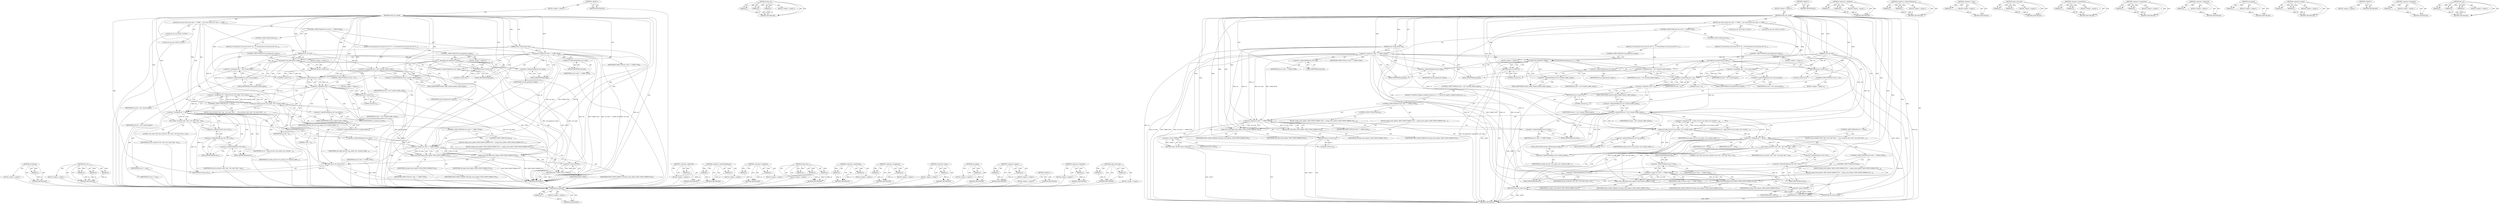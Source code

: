 digraph "dev_err" {
vulnerable_143 [label=<(METHOD,usb_pipeout)>];
vulnerable_144 [label=<(PARAM,p1)>];
vulnerable_145 [label=<(BLOCK,&lt;empty&gt;,&lt;empty&gt;)>];
vulnerable_146 [label=<(METHOD_RETURN,ANY)>];
vulnerable_167 [label=<(METHOD,dev_err)>];
vulnerable_168 [label=<(PARAM,p1)>];
vulnerable_169 [label=<(PARAM,p2)>];
vulnerable_170 [label=<(PARAM,p3)>];
vulnerable_171 [label=<(BLOCK,&lt;empty&gt;,&lt;empty&gt;)>];
vulnerable_172 [label=<(METHOD_RETURN,ANY)>];
vulnerable_6 [label=<(METHOD,&lt;global&gt;)<SUB>1</SUB>>];
vulnerable_7 [label=<(BLOCK,&lt;empty&gt;,&lt;empty&gt;)<SUB>1</SUB>>];
vulnerable_8 [label=<(METHOD,usbip_recv_xbuff)<SUB>1</SUB>>];
vulnerable_9 [label=<(PARAM,struct usbip_device *ud)<SUB>1</SUB>>];
vulnerable_10 [label=<(PARAM,struct urb *urb)<SUB>1</SUB>>];
vulnerable_11 [label=<(BLOCK,{
	int ret;
	int size;

	if (ud-&gt;side == USBIP_...,{
	int ret;
	int size;

	if (ud-&gt;side == USBIP_...)<SUB>2</SUB>>];
vulnerable_12 [label="<(LOCAL,int ret: int)<SUB>3</SUB>>"];
vulnerable_13 [label="<(LOCAL,int size: int)<SUB>4</SUB>>"];
vulnerable_14 [label=<(CONTROL_STRUCTURE,IF,if (ud-&gt;side == USBIP_STUB))<SUB>6</SUB>>];
vulnerable_15 [label=<(&lt;operator&gt;.equals,ud-&gt;side == USBIP_STUB)<SUB>6</SUB>>];
vulnerable_16 [label=<(&lt;operator&gt;.indirectFieldAccess,ud-&gt;side)<SUB>6</SUB>>];
vulnerable_17 [label=<(IDENTIFIER,ud,ud-&gt;side == USBIP_STUB)<SUB>6</SUB>>];
vulnerable_18 [label=<(FIELD_IDENTIFIER,side,side)<SUB>6</SUB>>];
vulnerable_19 [label=<(IDENTIFIER,USBIP_STUB,ud-&gt;side == USBIP_STUB)<SUB>6</SUB>>];
vulnerable_20 [label=<(BLOCK,{
		/* the direction of urb must be OUT. */
		i...,{
		/* the direction of urb must be OUT. */
		i...)<SUB>6</SUB>>];
vulnerable_21 [label=<(CONTROL_STRUCTURE,IF,if (usb_pipein(urb-&gt;pipe)))<SUB>8</SUB>>];
vulnerable_22 [label=<(usb_pipein,usb_pipein(urb-&gt;pipe))<SUB>8</SUB>>];
vulnerable_23 [label=<(&lt;operator&gt;.indirectFieldAccess,urb-&gt;pipe)<SUB>8</SUB>>];
vulnerable_24 [label=<(IDENTIFIER,urb,usb_pipein(urb-&gt;pipe))<SUB>8</SUB>>];
vulnerable_25 [label=<(FIELD_IDENTIFIER,pipe,pipe)<SUB>8</SUB>>];
vulnerable_26 [label=<(BLOCK,&lt;empty&gt;,&lt;empty&gt;)<SUB>9</SUB>>];
vulnerable_27 [label=<(RETURN,return 0;,return 0;)<SUB>9</SUB>>];
vulnerable_28 [label=<(LITERAL,0,return 0;)<SUB>9</SUB>>];
vulnerable_29 [label=<(&lt;operator&gt;.assignment,size = urb-&gt;transfer_buffer_length)<SUB>11</SUB>>];
vulnerable_30 [label=<(IDENTIFIER,size,size = urb-&gt;transfer_buffer_length)<SUB>11</SUB>>];
vulnerable_31 [label=<(&lt;operator&gt;.indirectFieldAccess,urb-&gt;transfer_buffer_length)<SUB>11</SUB>>];
vulnerable_32 [label=<(IDENTIFIER,urb,size = urb-&gt;transfer_buffer_length)<SUB>11</SUB>>];
vulnerable_33 [label=<(FIELD_IDENTIFIER,transfer_buffer_length,transfer_buffer_length)<SUB>11</SUB>>];
vulnerable_34 [label=<(CONTROL_STRUCTURE,ELSE,else)<SUB>12</SUB>>];
vulnerable_35 [label=<(BLOCK,{
		/* the direction of urb must be IN. */
		if...,{
		/* the direction of urb must be IN. */
		if...)<SUB>12</SUB>>];
vulnerable_36 [label=<(CONTROL_STRUCTURE,IF,if (usb_pipeout(urb-&gt;pipe)))<SUB>14</SUB>>];
vulnerable_37 [label=<(usb_pipeout,usb_pipeout(urb-&gt;pipe))<SUB>14</SUB>>];
vulnerable_38 [label=<(&lt;operator&gt;.indirectFieldAccess,urb-&gt;pipe)<SUB>14</SUB>>];
vulnerable_39 [label=<(IDENTIFIER,urb,usb_pipeout(urb-&gt;pipe))<SUB>14</SUB>>];
vulnerable_40 [label=<(FIELD_IDENTIFIER,pipe,pipe)<SUB>14</SUB>>];
vulnerable_41 [label=<(BLOCK,&lt;empty&gt;,&lt;empty&gt;)<SUB>15</SUB>>];
vulnerable_42 [label=<(RETURN,return 0;,return 0;)<SUB>15</SUB>>];
vulnerable_43 [label=<(LITERAL,0,return 0;)<SUB>15</SUB>>];
vulnerable_44 [label=<(&lt;operator&gt;.assignment,size = urb-&gt;actual_length)<SUB>17</SUB>>];
vulnerable_45 [label=<(IDENTIFIER,size,size = urb-&gt;actual_length)<SUB>17</SUB>>];
vulnerable_46 [label=<(&lt;operator&gt;.indirectFieldAccess,urb-&gt;actual_length)<SUB>17</SUB>>];
vulnerable_47 [label=<(IDENTIFIER,urb,size = urb-&gt;actual_length)<SUB>17</SUB>>];
vulnerable_48 [label=<(FIELD_IDENTIFIER,actual_length,actual_length)<SUB>17</SUB>>];
vulnerable_49 [label=<(CONTROL_STRUCTURE,IF,if (!(size &gt; 0)))<SUB>21</SUB>>];
vulnerable_50 [label=<(&lt;operator&gt;.logicalNot,!(size &gt; 0))<SUB>21</SUB>>];
vulnerable_51 [label=<(&lt;operator&gt;.greaterThan,size &gt; 0)<SUB>21</SUB>>];
vulnerable_52 [label=<(IDENTIFIER,size,size &gt; 0)<SUB>21</SUB>>];
vulnerable_53 [label=<(LITERAL,0,size &gt; 0)<SUB>21</SUB>>];
vulnerable_54 [label=<(BLOCK,&lt;empty&gt;,&lt;empty&gt;)<SUB>22</SUB>>];
vulnerable_55 [label=<(RETURN,return 0;,return 0;)<SUB>22</SUB>>];
vulnerable_56 [label=<(LITERAL,0,return 0;)<SUB>22</SUB>>];
vulnerable_57 [label=<(&lt;operator&gt;.assignment,ret = usbip_recv(ud-&gt;tcp_socket, urb-&gt;transfer_...)<SUB>24</SUB>>];
vulnerable_58 [label=<(IDENTIFIER,ret,ret = usbip_recv(ud-&gt;tcp_socket, urb-&gt;transfer_...)<SUB>24</SUB>>];
vulnerable_59 [label=<(usbip_recv,usbip_recv(ud-&gt;tcp_socket, urb-&gt;transfer_buffer...)<SUB>24</SUB>>];
vulnerable_60 [label=<(&lt;operator&gt;.indirectFieldAccess,ud-&gt;tcp_socket)<SUB>24</SUB>>];
vulnerable_61 [label=<(IDENTIFIER,ud,usbip_recv(ud-&gt;tcp_socket, urb-&gt;transfer_buffer...)<SUB>24</SUB>>];
vulnerable_62 [label=<(FIELD_IDENTIFIER,tcp_socket,tcp_socket)<SUB>24</SUB>>];
vulnerable_63 [label=<(&lt;operator&gt;.indirectFieldAccess,urb-&gt;transfer_buffer)<SUB>24</SUB>>];
vulnerable_64 [label=<(IDENTIFIER,urb,usbip_recv(ud-&gt;tcp_socket, urb-&gt;transfer_buffer...)<SUB>24</SUB>>];
vulnerable_65 [label=<(FIELD_IDENTIFIER,transfer_buffer,transfer_buffer)<SUB>24</SUB>>];
vulnerable_66 [label=<(IDENTIFIER,size,usbip_recv(ud-&gt;tcp_socket, urb-&gt;transfer_buffer...)<SUB>24</SUB>>];
vulnerable_67 [label=<(CONTROL_STRUCTURE,IF,if (ret != size))<SUB>25</SUB>>];
vulnerable_68 [label=<(&lt;operator&gt;.notEquals,ret != size)<SUB>25</SUB>>];
vulnerable_69 [label=<(IDENTIFIER,ret,ret != size)<SUB>25</SUB>>];
vulnerable_70 [label=<(IDENTIFIER,size,ret != size)<SUB>25</SUB>>];
vulnerable_71 [label=<(BLOCK,{
 		dev_err(&amp;urb-&gt;dev-&gt;dev, &quot;recv xbuf, %d\n&quot;,...,{
 		dev_err(&amp;urb-&gt;dev-&gt;dev, &quot;recv xbuf, %d\n&quot;,...)<SUB>25</SUB>>];
vulnerable_72 [label=<(dev_err,dev_err(&amp;urb-&gt;dev-&gt;dev, &quot;recv xbuf, %d\n&quot;, ret))<SUB>26</SUB>>];
vulnerable_73 [label=<(&lt;operator&gt;.addressOf,&amp;urb-&gt;dev-&gt;dev)<SUB>26</SUB>>];
vulnerable_74 [label=<(&lt;operator&gt;.indirectFieldAccess,urb-&gt;dev-&gt;dev)<SUB>26</SUB>>];
vulnerable_75 [label=<(&lt;operator&gt;.indirectFieldAccess,urb-&gt;dev)<SUB>26</SUB>>];
vulnerable_76 [label=<(IDENTIFIER,urb,dev_err(&amp;urb-&gt;dev-&gt;dev, &quot;recv xbuf, %d\n&quot;, ret))<SUB>26</SUB>>];
vulnerable_77 [label=<(FIELD_IDENTIFIER,dev,dev)<SUB>26</SUB>>];
vulnerable_78 [label=<(FIELD_IDENTIFIER,dev,dev)<SUB>26</SUB>>];
vulnerable_79 [label=<(LITERAL,&quot;recv xbuf, %d\n&quot;,dev_err(&amp;urb-&gt;dev-&gt;dev, &quot;recv xbuf, %d\n&quot;, ret))<SUB>26</SUB>>];
vulnerable_80 [label=<(IDENTIFIER,ret,dev_err(&amp;urb-&gt;dev-&gt;dev, &quot;recv xbuf, %d\n&quot;, ret))<SUB>26</SUB>>];
vulnerable_81 [label=<(CONTROL_STRUCTURE,IF,if (ud-&gt;side == USBIP_STUB))<SUB>27</SUB>>];
vulnerable_82 [label=<(&lt;operator&gt;.equals,ud-&gt;side == USBIP_STUB)<SUB>27</SUB>>];
vulnerable_83 [label=<(&lt;operator&gt;.indirectFieldAccess,ud-&gt;side)<SUB>27</SUB>>];
vulnerable_84 [label=<(IDENTIFIER,ud,ud-&gt;side == USBIP_STUB)<SUB>27</SUB>>];
vulnerable_85 [label=<(FIELD_IDENTIFIER,side,side)<SUB>27</SUB>>];
vulnerable_86 [label=<(IDENTIFIER,USBIP_STUB,ud-&gt;side == USBIP_STUB)<SUB>27</SUB>>];
vulnerable_87 [label=<(BLOCK,{
			usbip_event_add(ud, SDEV_EVENT_ERROR_TCP);...,{
			usbip_event_add(ud, SDEV_EVENT_ERROR_TCP);...)<SUB>27</SUB>>];
vulnerable_88 [label=<(usbip_event_add,usbip_event_add(ud, SDEV_EVENT_ERROR_TCP))<SUB>28</SUB>>];
vulnerable_89 [label=<(IDENTIFIER,ud,usbip_event_add(ud, SDEV_EVENT_ERROR_TCP))<SUB>28</SUB>>];
vulnerable_90 [label=<(IDENTIFIER,SDEV_EVENT_ERROR_TCP,usbip_event_add(ud, SDEV_EVENT_ERROR_TCP))<SUB>28</SUB>>];
vulnerable_91 [label=<(CONTROL_STRUCTURE,ELSE,else)<SUB>29</SUB>>];
vulnerable_92 [label=<(BLOCK,{
			usbip_event_add(ud, VDEV_EVENT_ERROR_TCP);...,{
			usbip_event_add(ud, VDEV_EVENT_ERROR_TCP);...)<SUB>29</SUB>>];
vulnerable_93 [label=<(usbip_event_add,usbip_event_add(ud, VDEV_EVENT_ERROR_TCP))<SUB>30</SUB>>];
vulnerable_94 [label=<(IDENTIFIER,ud,usbip_event_add(ud, VDEV_EVENT_ERROR_TCP))<SUB>30</SUB>>];
vulnerable_95 [label=<(IDENTIFIER,VDEV_EVENT_ERROR_TCP,usbip_event_add(ud, VDEV_EVENT_ERROR_TCP))<SUB>30</SUB>>];
vulnerable_96 [label=<(RETURN,return -EPIPE;,return -EPIPE;)<SUB>31</SUB>>];
vulnerable_97 [label=<(&lt;operator&gt;.minus,-EPIPE)<SUB>31</SUB>>];
vulnerable_98 [label=<(IDENTIFIER,EPIPE,-EPIPE)<SUB>31</SUB>>];
vulnerable_99 [label=<(RETURN,return ret;,return ret;)<SUB>35</SUB>>];
vulnerable_100 [label=<(IDENTIFIER,ret,return ret;)<SUB>35</SUB>>];
vulnerable_101 [label=<(METHOD_RETURN,int)<SUB>1</SUB>>];
vulnerable_103 [label=<(METHOD_RETURN,ANY)<SUB>1</SUB>>];
vulnerable_173 [label=<(METHOD,&lt;operator&gt;.addressOf)>];
vulnerable_174 [label=<(PARAM,p1)>];
vulnerable_175 [label=<(BLOCK,&lt;empty&gt;,&lt;empty&gt;)>];
vulnerable_176 [label=<(METHOD_RETURN,ANY)>];
vulnerable_129 [label=<(METHOD,&lt;operator&gt;.indirectFieldAccess)>];
vulnerable_130 [label=<(PARAM,p1)>];
vulnerable_131 [label=<(PARAM,p2)>];
vulnerable_132 [label=<(BLOCK,&lt;empty&gt;,&lt;empty&gt;)>];
vulnerable_133 [label=<(METHOD_RETURN,ANY)>];
vulnerable_162 [label=<(METHOD,&lt;operator&gt;.notEquals)>];
vulnerable_163 [label=<(PARAM,p1)>];
vulnerable_164 [label=<(PARAM,p2)>];
vulnerable_165 [label=<(BLOCK,&lt;empty&gt;,&lt;empty&gt;)>];
vulnerable_166 [label=<(METHOD_RETURN,ANY)>];
vulnerable_156 [label=<(METHOD,usbip_recv)>];
vulnerable_157 [label=<(PARAM,p1)>];
vulnerable_158 [label=<(PARAM,p2)>];
vulnerable_159 [label=<(PARAM,p3)>];
vulnerable_160 [label=<(BLOCK,&lt;empty&gt;,&lt;empty&gt;)>];
vulnerable_161 [label=<(METHOD_RETURN,ANY)>];
vulnerable_151 [label=<(METHOD,&lt;operator&gt;.greaterThan)>];
vulnerable_152 [label=<(PARAM,p1)>];
vulnerable_153 [label=<(PARAM,p2)>];
vulnerable_154 [label=<(BLOCK,&lt;empty&gt;,&lt;empty&gt;)>];
vulnerable_155 [label=<(METHOD_RETURN,ANY)>];
vulnerable_138 [label=<(METHOD,&lt;operator&gt;.assignment)>];
vulnerable_139 [label=<(PARAM,p1)>];
vulnerable_140 [label=<(PARAM,p2)>];
vulnerable_141 [label=<(BLOCK,&lt;empty&gt;,&lt;empty&gt;)>];
vulnerable_142 [label=<(METHOD_RETURN,ANY)>];
vulnerable_182 [label=<(METHOD,&lt;operator&gt;.minus)>];
vulnerable_183 [label=<(PARAM,p1)>];
vulnerable_184 [label=<(BLOCK,&lt;empty&gt;,&lt;empty&gt;)>];
vulnerable_185 [label=<(METHOD_RETURN,ANY)>];
vulnerable_134 [label=<(METHOD,usb_pipein)>];
vulnerable_135 [label=<(PARAM,p1)>];
vulnerable_136 [label=<(BLOCK,&lt;empty&gt;,&lt;empty&gt;)>];
vulnerable_137 [label=<(METHOD_RETURN,ANY)>];
vulnerable_124 [label=<(METHOD,&lt;operator&gt;.equals)>];
vulnerable_125 [label=<(PARAM,p1)>];
vulnerable_126 [label=<(PARAM,p2)>];
vulnerable_127 [label=<(BLOCK,&lt;empty&gt;,&lt;empty&gt;)>];
vulnerable_128 [label=<(METHOD_RETURN,ANY)>];
vulnerable_118 [label=<(METHOD,&lt;global&gt;)<SUB>1</SUB>>];
vulnerable_119 [label=<(BLOCK,&lt;empty&gt;,&lt;empty&gt;)>];
vulnerable_120 [label=<(METHOD_RETURN,ANY)>];
vulnerable_147 [label=<(METHOD,&lt;operator&gt;.logicalNot)>];
vulnerable_148 [label=<(PARAM,p1)>];
vulnerable_149 [label=<(BLOCK,&lt;empty&gt;,&lt;empty&gt;)>];
vulnerable_150 [label=<(METHOD_RETURN,ANY)>];
vulnerable_177 [label=<(METHOD,usbip_event_add)>];
vulnerable_178 [label=<(PARAM,p1)>];
vulnerable_179 [label=<(PARAM,p2)>];
vulnerable_180 [label=<(BLOCK,&lt;empty&gt;,&lt;empty&gt;)>];
vulnerable_181 [label=<(METHOD_RETURN,ANY)>];
fixed_170 [label=<(METHOD,usb_pipeout)>];
fixed_171 [label=<(PARAM,p1)>];
fixed_172 [label=<(BLOCK,&lt;empty&gt;,&lt;empty&gt;)>];
fixed_173 [label=<(METHOD_RETURN,ANY)>];
fixed_192 [label=<(METHOD,usbip_recv)>];
fixed_193 [label=<(PARAM,p1)>];
fixed_194 [label=<(PARAM,p2)>];
fixed_195 [label=<(PARAM,p3)>];
fixed_196 [label=<(BLOCK,&lt;empty&gt;,&lt;empty&gt;)>];
fixed_197 [label=<(METHOD_RETURN,ANY)>];
fixed_6 [label=<(METHOD,&lt;global&gt;)<SUB>1</SUB>>];
fixed_7 [label=<(BLOCK,&lt;empty&gt;,&lt;empty&gt;)<SUB>1</SUB>>];
fixed_8 [label=<(METHOD,usbip_recv_xbuff)<SUB>1</SUB>>];
fixed_9 [label=<(PARAM,struct usbip_device *ud)<SUB>1</SUB>>];
fixed_10 [label=<(PARAM,struct urb *urb)<SUB>1</SUB>>];
fixed_11 [label=<(BLOCK,{
	int ret;
	int size;

	if (ud-&gt;side == USBIP_...,{
	int ret;
	int size;

	if (ud-&gt;side == USBIP_...)<SUB>2</SUB>>];
fixed_12 [label="<(LOCAL,int ret: int)<SUB>3</SUB>>"];
fixed_13 [label="<(LOCAL,int size: int)<SUB>4</SUB>>"];
fixed_14 [label=<(CONTROL_STRUCTURE,IF,if (ud-&gt;side == USBIP_STUB))<SUB>6</SUB>>];
fixed_15 [label=<(&lt;operator&gt;.equals,ud-&gt;side == USBIP_STUB)<SUB>6</SUB>>];
fixed_16 [label=<(&lt;operator&gt;.indirectFieldAccess,ud-&gt;side)<SUB>6</SUB>>];
fixed_17 [label=<(IDENTIFIER,ud,ud-&gt;side == USBIP_STUB)<SUB>6</SUB>>];
fixed_18 [label=<(FIELD_IDENTIFIER,side,side)<SUB>6</SUB>>];
fixed_19 [label=<(IDENTIFIER,USBIP_STUB,ud-&gt;side == USBIP_STUB)<SUB>6</SUB>>];
fixed_20 [label=<(BLOCK,{
		/* the direction of urb must be OUT. */
		i...,{
		/* the direction of urb must be OUT. */
		i...)<SUB>6</SUB>>];
fixed_21 [label=<(CONTROL_STRUCTURE,IF,if (usb_pipein(urb-&gt;pipe)))<SUB>8</SUB>>];
fixed_22 [label=<(usb_pipein,usb_pipein(urb-&gt;pipe))<SUB>8</SUB>>];
fixed_23 [label=<(&lt;operator&gt;.indirectFieldAccess,urb-&gt;pipe)<SUB>8</SUB>>];
fixed_24 [label=<(IDENTIFIER,urb,usb_pipein(urb-&gt;pipe))<SUB>8</SUB>>];
fixed_25 [label=<(FIELD_IDENTIFIER,pipe,pipe)<SUB>8</SUB>>];
fixed_26 [label=<(BLOCK,&lt;empty&gt;,&lt;empty&gt;)<SUB>9</SUB>>];
fixed_27 [label=<(RETURN,return 0;,return 0;)<SUB>9</SUB>>];
fixed_28 [label=<(LITERAL,0,return 0;)<SUB>9</SUB>>];
fixed_29 [label=<(&lt;operator&gt;.assignment,size = urb-&gt;transfer_buffer_length)<SUB>11</SUB>>];
fixed_30 [label=<(IDENTIFIER,size,size = urb-&gt;transfer_buffer_length)<SUB>11</SUB>>];
fixed_31 [label=<(&lt;operator&gt;.indirectFieldAccess,urb-&gt;transfer_buffer_length)<SUB>11</SUB>>];
fixed_32 [label=<(IDENTIFIER,urb,size = urb-&gt;transfer_buffer_length)<SUB>11</SUB>>];
fixed_33 [label=<(FIELD_IDENTIFIER,transfer_buffer_length,transfer_buffer_length)<SUB>11</SUB>>];
fixed_34 [label=<(CONTROL_STRUCTURE,ELSE,else)<SUB>12</SUB>>];
fixed_35 [label=<(BLOCK,{
		/* the direction of urb must be IN. */
		if...,{
		/* the direction of urb must be IN. */
		if...)<SUB>12</SUB>>];
fixed_36 [label=<(CONTROL_STRUCTURE,IF,if (usb_pipeout(urb-&gt;pipe)))<SUB>14</SUB>>];
fixed_37 [label=<(usb_pipeout,usb_pipeout(urb-&gt;pipe))<SUB>14</SUB>>];
fixed_38 [label=<(&lt;operator&gt;.indirectFieldAccess,urb-&gt;pipe)<SUB>14</SUB>>];
fixed_39 [label=<(IDENTIFIER,urb,usb_pipeout(urb-&gt;pipe))<SUB>14</SUB>>];
fixed_40 [label=<(FIELD_IDENTIFIER,pipe,pipe)<SUB>14</SUB>>];
fixed_41 [label=<(BLOCK,&lt;empty&gt;,&lt;empty&gt;)<SUB>15</SUB>>];
fixed_42 [label=<(RETURN,return 0;,return 0;)<SUB>15</SUB>>];
fixed_43 [label=<(LITERAL,0,return 0;)<SUB>15</SUB>>];
fixed_44 [label=<(&lt;operator&gt;.assignment,size = urb-&gt;actual_length)<SUB>17</SUB>>];
fixed_45 [label=<(IDENTIFIER,size,size = urb-&gt;actual_length)<SUB>17</SUB>>];
fixed_46 [label=<(&lt;operator&gt;.indirectFieldAccess,urb-&gt;actual_length)<SUB>17</SUB>>];
fixed_47 [label=<(IDENTIFIER,urb,size = urb-&gt;actual_length)<SUB>17</SUB>>];
fixed_48 [label=<(FIELD_IDENTIFIER,actual_length,actual_length)<SUB>17</SUB>>];
fixed_49 [label=<(CONTROL_STRUCTURE,IF,if (!(size &gt; 0)))<SUB>21</SUB>>];
fixed_50 [label=<(&lt;operator&gt;.logicalNot,!(size &gt; 0))<SUB>21</SUB>>];
fixed_51 [label=<(&lt;operator&gt;.greaterThan,size &gt; 0)<SUB>21</SUB>>];
fixed_52 [label=<(IDENTIFIER,size,size &gt; 0)<SUB>21</SUB>>];
fixed_53 [label=<(LITERAL,0,size &gt; 0)<SUB>21</SUB>>];
fixed_54 [label=<(BLOCK,&lt;empty&gt;,&lt;empty&gt;)<SUB>22</SUB>>];
fixed_55 [label=<(RETURN,return 0;,return 0;)<SUB>22</SUB>>];
fixed_56 [label=<(LITERAL,0,return 0;)<SUB>22</SUB>>];
fixed_57 [label=<(CONTROL_STRUCTURE,IF,if (size &gt; urb-&gt;transfer_buffer_length))<SUB>24</SUB>>];
fixed_58 [label=<(&lt;operator&gt;.greaterThan,size &gt; urb-&gt;transfer_buffer_length)<SUB>24</SUB>>];
fixed_59 [label=<(IDENTIFIER,size,size &gt; urb-&gt;transfer_buffer_length)<SUB>24</SUB>>];
fixed_60 [label=<(&lt;operator&gt;.indirectFieldAccess,urb-&gt;transfer_buffer_length)<SUB>24</SUB>>];
fixed_61 [label=<(IDENTIFIER,urb,size &gt; urb-&gt;transfer_buffer_length)<SUB>24</SUB>>];
fixed_62 [label=<(FIELD_IDENTIFIER,transfer_buffer_length,transfer_buffer_length)<SUB>24</SUB>>];
fixed_63 [label=<(BLOCK,{
		/* should not happen, probably malicious pa...,{
		/* should not happen, probably malicious pa...)<SUB>24</SUB>>];
fixed_64 [label=<(CONTROL_STRUCTURE,IF,if (ud-&gt;side == USBIP_STUB))<SUB>26</SUB>>];
fixed_65 [label=<(&lt;operator&gt;.equals,ud-&gt;side == USBIP_STUB)<SUB>26</SUB>>];
fixed_66 [label=<(&lt;operator&gt;.indirectFieldAccess,ud-&gt;side)<SUB>26</SUB>>];
fixed_67 [label=<(IDENTIFIER,ud,ud-&gt;side == USBIP_STUB)<SUB>26</SUB>>];
fixed_68 [label=<(FIELD_IDENTIFIER,side,side)<SUB>26</SUB>>];
fixed_69 [label=<(IDENTIFIER,USBIP_STUB,ud-&gt;side == USBIP_STUB)<SUB>26</SUB>>];
fixed_70 [label=<(BLOCK,{
			usbip_event_add(ud, SDEV_EVENT_ERROR_TCP);...,{
			usbip_event_add(ud, SDEV_EVENT_ERROR_TCP);...)<SUB>26</SUB>>];
fixed_71 [label=<(usbip_event_add,usbip_event_add(ud, SDEV_EVENT_ERROR_TCP))<SUB>27</SUB>>];
fixed_72 [label=<(IDENTIFIER,ud,usbip_event_add(ud, SDEV_EVENT_ERROR_TCP))<SUB>27</SUB>>];
fixed_73 [label=<(IDENTIFIER,SDEV_EVENT_ERROR_TCP,usbip_event_add(ud, SDEV_EVENT_ERROR_TCP))<SUB>27</SUB>>];
fixed_74 [label=<(RETURN,return 0;,return 0;)<SUB>28</SUB>>];
fixed_75 [label=<(LITERAL,0,return 0;)<SUB>28</SUB>>];
fixed_76 [label=<(CONTROL_STRUCTURE,ELSE,else)<SUB>29</SUB>>];
fixed_77 [label=<(BLOCK,{
			usbip_event_add(ud, VDEV_EVENT_ERROR_TCP);...,{
			usbip_event_add(ud, VDEV_EVENT_ERROR_TCP);...)<SUB>29</SUB>>];
fixed_78 [label=<(usbip_event_add,usbip_event_add(ud, VDEV_EVENT_ERROR_TCP))<SUB>30</SUB>>];
fixed_79 [label=<(IDENTIFIER,ud,usbip_event_add(ud, VDEV_EVENT_ERROR_TCP))<SUB>30</SUB>>];
fixed_80 [label=<(IDENTIFIER,VDEV_EVENT_ERROR_TCP,usbip_event_add(ud, VDEV_EVENT_ERROR_TCP))<SUB>30</SUB>>];
fixed_81 [label=<(RETURN,return -EPIPE;,return -EPIPE;)<SUB>31</SUB>>];
fixed_82 [label=<(&lt;operator&gt;.minus,-EPIPE)<SUB>31</SUB>>];
fixed_83 [label=<(IDENTIFIER,EPIPE,-EPIPE)<SUB>31</SUB>>];
fixed_84 [label=<(&lt;operator&gt;.assignment,ret = usbip_recv(ud-&gt;tcp_socket, urb-&gt;transfer_...)<SUB>35</SUB>>];
fixed_85 [label=<(IDENTIFIER,ret,ret = usbip_recv(ud-&gt;tcp_socket, urb-&gt;transfer_...)<SUB>35</SUB>>];
fixed_86 [label=<(usbip_recv,usbip_recv(ud-&gt;tcp_socket, urb-&gt;transfer_buffer...)<SUB>35</SUB>>];
fixed_87 [label=<(&lt;operator&gt;.indirectFieldAccess,ud-&gt;tcp_socket)<SUB>35</SUB>>];
fixed_88 [label=<(IDENTIFIER,ud,usbip_recv(ud-&gt;tcp_socket, urb-&gt;transfer_buffer...)<SUB>35</SUB>>];
fixed_89 [label=<(FIELD_IDENTIFIER,tcp_socket,tcp_socket)<SUB>35</SUB>>];
fixed_90 [label=<(&lt;operator&gt;.indirectFieldAccess,urb-&gt;transfer_buffer)<SUB>35</SUB>>];
fixed_91 [label=<(IDENTIFIER,urb,usbip_recv(ud-&gt;tcp_socket, urb-&gt;transfer_buffer...)<SUB>35</SUB>>];
fixed_92 [label=<(FIELD_IDENTIFIER,transfer_buffer,transfer_buffer)<SUB>35</SUB>>];
fixed_93 [label=<(IDENTIFIER,size,usbip_recv(ud-&gt;tcp_socket, urb-&gt;transfer_buffer...)<SUB>35</SUB>>];
fixed_94 [label=<(CONTROL_STRUCTURE,IF,if (ret != size))<SUB>36</SUB>>];
fixed_95 [label=<(&lt;operator&gt;.notEquals,ret != size)<SUB>36</SUB>>];
fixed_96 [label=<(IDENTIFIER,ret,ret != size)<SUB>36</SUB>>];
fixed_97 [label=<(IDENTIFIER,size,ret != size)<SUB>36</SUB>>];
fixed_98 [label=<(BLOCK,{
 		dev_err(&amp;urb-&gt;dev-&gt;dev, &quot;recv xbuf, %d\n&quot;,...,{
 		dev_err(&amp;urb-&gt;dev-&gt;dev, &quot;recv xbuf, %d\n&quot;,...)<SUB>36</SUB>>];
fixed_99 [label=<(dev_err,dev_err(&amp;urb-&gt;dev-&gt;dev, &quot;recv xbuf, %d\n&quot;, ret))<SUB>37</SUB>>];
fixed_100 [label=<(&lt;operator&gt;.addressOf,&amp;urb-&gt;dev-&gt;dev)<SUB>37</SUB>>];
fixed_101 [label=<(&lt;operator&gt;.indirectFieldAccess,urb-&gt;dev-&gt;dev)<SUB>37</SUB>>];
fixed_102 [label=<(&lt;operator&gt;.indirectFieldAccess,urb-&gt;dev)<SUB>37</SUB>>];
fixed_103 [label=<(IDENTIFIER,urb,dev_err(&amp;urb-&gt;dev-&gt;dev, &quot;recv xbuf, %d\n&quot;, ret))<SUB>37</SUB>>];
fixed_104 [label=<(FIELD_IDENTIFIER,dev,dev)<SUB>37</SUB>>];
fixed_105 [label=<(FIELD_IDENTIFIER,dev,dev)<SUB>37</SUB>>];
fixed_106 [label=<(LITERAL,&quot;recv xbuf, %d\n&quot;,dev_err(&amp;urb-&gt;dev-&gt;dev, &quot;recv xbuf, %d\n&quot;, ret))<SUB>37</SUB>>];
fixed_107 [label=<(IDENTIFIER,ret,dev_err(&amp;urb-&gt;dev-&gt;dev, &quot;recv xbuf, %d\n&quot;, ret))<SUB>37</SUB>>];
fixed_108 [label=<(CONTROL_STRUCTURE,IF,if (ud-&gt;side == USBIP_STUB))<SUB>38</SUB>>];
fixed_109 [label=<(&lt;operator&gt;.equals,ud-&gt;side == USBIP_STUB)<SUB>38</SUB>>];
fixed_110 [label=<(&lt;operator&gt;.indirectFieldAccess,ud-&gt;side)<SUB>38</SUB>>];
fixed_111 [label=<(IDENTIFIER,ud,ud-&gt;side == USBIP_STUB)<SUB>38</SUB>>];
fixed_112 [label=<(FIELD_IDENTIFIER,side,side)<SUB>38</SUB>>];
fixed_113 [label=<(IDENTIFIER,USBIP_STUB,ud-&gt;side == USBIP_STUB)<SUB>38</SUB>>];
fixed_114 [label=<(BLOCK,{
			usbip_event_add(ud, SDEV_EVENT_ERROR_TCP);...,{
			usbip_event_add(ud, SDEV_EVENT_ERROR_TCP);...)<SUB>38</SUB>>];
fixed_115 [label=<(usbip_event_add,usbip_event_add(ud, SDEV_EVENT_ERROR_TCP))<SUB>39</SUB>>];
fixed_116 [label=<(IDENTIFIER,ud,usbip_event_add(ud, SDEV_EVENT_ERROR_TCP))<SUB>39</SUB>>];
fixed_117 [label=<(IDENTIFIER,SDEV_EVENT_ERROR_TCP,usbip_event_add(ud, SDEV_EVENT_ERROR_TCP))<SUB>39</SUB>>];
fixed_118 [label=<(CONTROL_STRUCTURE,ELSE,else)<SUB>40</SUB>>];
fixed_119 [label=<(BLOCK,{
			usbip_event_add(ud, VDEV_EVENT_ERROR_TCP);...,{
			usbip_event_add(ud, VDEV_EVENT_ERROR_TCP);...)<SUB>40</SUB>>];
fixed_120 [label=<(usbip_event_add,usbip_event_add(ud, VDEV_EVENT_ERROR_TCP))<SUB>41</SUB>>];
fixed_121 [label=<(IDENTIFIER,ud,usbip_event_add(ud, VDEV_EVENT_ERROR_TCP))<SUB>41</SUB>>];
fixed_122 [label=<(IDENTIFIER,VDEV_EVENT_ERROR_TCP,usbip_event_add(ud, VDEV_EVENT_ERROR_TCP))<SUB>41</SUB>>];
fixed_123 [label=<(RETURN,return -EPIPE;,return -EPIPE;)<SUB>42</SUB>>];
fixed_124 [label=<(&lt;operator&gt;.minus,-EPIPE)<SUB>42</SUB>>];
fixed_125 [label=<(IDENTIFIER,EPIPE,-EPIPE)<SUB>42</SUB>>];
fixed_126 [label=<(RETURN,return ret;,return ret;)<SUB>46</SUB>>];
fixed_127 [label=<(IDENTIFIER,ret,return ret;)<SUB>46</SUB>>];
fixed_128 [label=<(METHOD_RETURN,int)<SUB>1</SUB>>];
fixed_130 [label=<(METHOD_RETURN,ANY)<SUB>1</SUB>>];
fixed_198 [label=<(METHOD,&lt;operator&gt;.notEquals)>];
fixed_199 [label=<(PARAM,p1)>];
fixed_200 [label=<(PARAM,p2)>];
fixed_201 [label=<(BLOCK,&lt;empty&gt;,&lt;empty&gt;)>];
fixed_202 [label=<(METHOD_RETURN,ANY)>];
fixed_156 [label=<(METHOD,&lt;operator&gt;.indirectFieldAccess)>];
fixed_157 [label=<(PARAM,p1)>];
fixed_158 [label=<(PARAM,p2)>];
fixed_159 [label=<(BLOCK,&lt;empty&gt;,&lt;empty&gt;)>];
fixed_160 [label=<(METHOD_RETURN,ANY)>];
fixed_188 [label=<(METHOD,&lt;operator&gt;.minus)>];
fixed_189 [label=<(PARAM,p1)>];
fixed_190 [label=<(BLOCK,&lt;empty&gt;,&lt;empty&gt;)>];
fixed_191 [label=<(METHOD_RETURN,ANY)>];
fixed_183 [label=<(METHOD,usbip_event_add)>];
fixed_184 [label=<(PARAM,p1)>];
fixed_185 [label=<(PARAM,p2)>];
fixed_186 [label=<(BLOCK,&lt;empty&gt;,&lt;empty&gt;)>];
fixed_187 [label=<(METHOD_RETURN,ANY)>];
fixed_178 [label=<(METHOD,&lt;operator&gt;.greaterThan)>];
fixed_179 [label=<(PARAM,p1)>];
fixed_180 [label=<(PARAM,p2)>];
fixed_181 [label=<(BLOCK,&lt;empty&gt;,&lt;empty&gt;)>];
fixed_182 [label=<(METHOD_RETURN,ANY)>];
fixed_165 [label=<(METHOD,&lt;operator&gt;.assignment)>];
fixed_166 [label=<(PARAM,p1)>];
fixed_167 [label=<(PARAM,p2)>];
fixed_168 [label=<(BLOCK,&lt;empty&gt;,&lt;empty&gt;)>];
fixed_169 [label=<(METHOD_RETURN,ANY)>];
fixed_209 [label=<(METHOD,&lt;operator&gt;.addressOf)>];
fixed_210 [label=<(PARAM,p1)>];
fixed_211 [label=<(BLOCK,&lt;empty&gt;,&lt;empty&gt;)>];
fixed_212 [label=<(METHOD_RETURN,ANY)>];
fixed_161 [label=<(METHOD,usb_pipein)>];
fixed_162 [label=<(PARAM,p1)>];
fixed_163 [label=<(BLOCK,&lt;empty&gt;,&lt;empty&gt;)>];
fixed_164 [label=<(METHOD_RETURN,ANY)>];
fixed_151 [label=<(METHOD,&lt;operator&gt;.equals)>];
fixed_152 [label=<(PARAM,p1)>];
fixed_153 [label=<(PARAM,p2)>];
fixed_154 [label=<(BLOCK,&lt;empty&gt;,&lt;empty&gt;)>];
fixed_155 [label=<(METHOD_RETURN,ANY)>];
fixed_145 [label=<(METHOD,&lt;global&gt;)<SUB>1</SUB>>];
fixed_146 [label=<(BLOCK,&lt;empty&gt;,&lt;empty&gt;)>];
fixed_147 [label=<(METHOD_RETURN,ANY)>];
fixed_174 [label=<(METHOD,&lt;operator&gt;.logicalNot)>];
fixed_175 [label=<(PARAM,p1)>];
fixed_176 [label=<(BLOCK,&lt;empty&gt;,&lt;empty&gt;)>];
fixed_177 [label=<(METHOD_RETURN,ANY)>];
fixed_203 [label=<(METHOD,dev_err)>];
fixed_204 [label=<(PARAM,p1)>];
fixed_205 [label=<(PARAM,p2)>];
fixed_206 [label=<(PARAM,p3)>];
fixed_207 [label=<(BLOCK,&lt;empty&gt;,&lt;empty&gt;)>];
fixed_208 [label=<(METHOD_RETURN,ANY)>];
vulnerable_143 -> vulnerable_144  [key=0, label="AST: "];
vulnerable_143 -> vulnerable_144  [key=1, label="DDG: "];
vulnerable_143 -> vulnerable_145  [key=0, label="AST: "];
vulnerable_143 -> vulnerable_146  [key=0, label="AST: "];
vulnerable_143 -> vulnerable_146  [key=1, label="CFG: "];
vulnerable_144 -> vulnerable_146  [key=0, label="DDG: p1"];
vulnerable_145 -> fixed_170  [key=0];
vulnerable_146 -> fixed_170  [key=0];
vulnerable_167 -> vulnerable_168  [key=0, label="AST: "];
vulnerable_167 -> vulnerable_168  [key=1, label="DDG: "];
vulnerable_167 -> vulnerable_171  [key=0, label="AST: "];
vulnerable_167 -> vulnerable_169  [key=0, label="AST: "];
vulnerable_167 -> vulnerable_169  [key=1, label="DDG: "];
vulnerable_167 -> vulnerable_172  [key=0, label="AST: "];
vulnerable_167 -> vulnerable_172  [key=1, label="CFG: "];
vulnerable_167 -> vulnerable_170  [key=0, label="AST: "];
vulnerable_167 -> vulnerable_170  [key=1, label="DDG: "];
vulnerable_168 -> vulnerable_172  [key=0, label="DDG: p1"];
vulnerable_169 -> vulnerable_172  [key=0, label="DDG: p2"];
vulnerable_170 -> vulnerable_172  [key=0, label="DDG: p3"];
vulnerable_171 -> fixed_170  [key=0];
vulnerable_172 -> fixed_170  [key=0];
vulnerable_6 -> vulnerable_7  [key=0, label="AST: "];
vulnerable_6 -> vulnerable_103  [key=0, label="AST: "];
vulnerable_6 -> vulnerable_103  [key=1, label="CFG: "];
vulnerable_7 -> vulnerable_8  [key=0, label="AST: "];
vulnerable_8 -> vulnerable_9  [key=0, label="AST: "];
vulnerable_8 -> vulnerable_9  [key=1, label="DDG: "];
vulnerable_8 -> vulnerable_10  [key=0, label="AST: "];
vulnerable_8 -> vulnerable_10  [key=1, label="DDG: "];
vulnerable_8 -> vulnerable_11  [key=0, label="AST: "];
vulnerable_8 -> vulnerable_101  [key=0, label="AST: "];
vulnerable_8 -> vulnerable_18  [key=0, label="CFG: "];
vulnerable_8 -> vulnerable_100  [key=0, label="DDG: "];
vulnerable_8 -> vulnerable_15  [key=0, label="DDG: "];
vulnerable_8 -> vulnerable_55  [key=0, label="DDG: "];
vulnerable_8 -> vulnerable_59  [key=0, label="DDG: "];
vulnerable_8 -> vulnerable_68  [key=0, label="DDG: "];
vulnerable_8 -> vulnerable_51  [key=0, label="DDG: "];
vulnerable_8 -> vulnerable_56  [key=0, label="DDG: "];
vulnerable_8 -> vulnerable_72  [key=0, label="DDG: "];
vulnerable_8 -> vulnerable_27  [key=0, label="DDG: "];
vulnerable_8 -> vulnerable_82  [key=0, label="DDG: "];
vulnerable_8 -> vulnerable_28  [key=0, label="DDG: "];
vulnerable_8 -> vulnerable_42  [key=0, label="DDG: "];
vulnerable_8 -> vulnerable_88  [key=0, label="DDG: "];
vulnerable_8 -> vulnerable_43  [key=0, label="DDG: "];
vulnerable_8 -> vulnerable_93  [key=0, label="DDG: "];
vulnerable_8 -> vulnerable_97  [key=0, label="DDG: "];
vulnerable_9 -> vulnerable_101  [key=0, label="DDG: ud"];
vulnerable_9 -> vulnerable_15  [key=0, label="DDG: ud"];
vulnerable_9 -> vulnerable_59  [key=0, label="DDG: ud"];
vulnerable_9 -> vulnerable_82  [key=0, label="DDG: ud"];
vulnerable_9 -> vulnerable_88  [key=0, label="DDG: ud"];
vulnerable_9 -> vulnerable_93  [key=0, label="DDG: ud"];
vulnerable_10 -> vulnerable_101  [key=0, label="DDG: urb"];
vulnerable_10 -> vulnerable_29  [key=0, label="DDG: urb"];
vulnerable_10 -> vulnerable_59  [key=0, label="DDG: urb"];
vulnerable_10 -> vulnerable_44  [key=0, label="DDG: urb"];
vulnerable_10 -> vulnerable_22  [key=0, label="DDG: urb"];
vulnerable_10 -> vulnerable_37  [key=0, label="DDG: urb"];
vulnerable_11 -> vulnerable_12  [key=0, label="AST: "];
vulnerable_11 -> vulnerable_13  [key=0, label="AST: "];
vulnerable_11 -> vulnerable_14  [key=0, label="AST: "];
vulnerable_11 -> vulnerable_49  [key=0, label="AST: "];
vulnerable_11 -> vulnerable_57  [key=0, label="AST: "];
vulnerable_11 -> vulnerable_67  [key=0, label="AST: "];
vulnerable_11 -> vulnerable_99  [key=0, label="AST: "];
vulnerable_12 -> fixed_170  [key=0];
vulnerable_13 -> fixed_170  [key=0];
vulnerable_14 -> vulnerable_15  [key=0, label="AST: "];
vulnerable_14 -> vulnerable_20  [key=0, label="AST: "];
vulnerable_14 -> vulnerable_34  [key=0, label="AST: "];
vulnerable_15 -> vulnerable_16  [key=0, label="AST: "];
vulnerable_15 -> vulnerable_19  [key=0, label="AST: "];
vulnerable_15 -> vulnerable_25  [key=0, label="CFG: "];
vulnerable_15 -> vulnerable_25  [key=1, label="CDG: "];
vulnerable_15 -> vulnerable_40  [key=0, label="CFG: "];
vulnerable_15 -> vulnerable_40  [key=1, label="CDG: "];
vulnerable_15 -> vulnerable_101  [key=0, label="DDG: ud-&gt;side"];
vulnerable_15 -> vulnerable_101  [key=1, label="DDG: USBIP_STUB"];
vulnerable_15 -> vulnerable_101  [key=2, label="DDG: ud-&gt;side == USBIP_STUB"];
vulnerable_15 -> vulnerable_82  [key=0, label="DDG: ud-&gt;side"];
vulnerable_15 -> vulnerable_82  [key=1, label="DDG: USBIP_STUB"];
vulnerable_15 -> vulnerable_37  [key=0, label="CDG: "];
vulnerable_15 -> vulnerable_38  [key=0, label="CDG: "];
vulnerable_15 -> vulnerable_22  [key=0, label="CDG: "];
vulnerable_15 -> vulnerable_23  [key=0, label="CDG: "];
vulnerable_16 -> vulnerable_17  [key=0, label="AST: "];
vulnerable_16 -> vulnerable_18  [key=0, label="AST: "];
vulnerable_16 -> vulnerable_15  [key=0, label="CFG: "];
vulnerable_17 -> fixed_170  [key=0];
vulnerable_18 -> vulnerable_16  [key=0, label="CFG: "];
vulnerable_19 -> fixed_170  [key=0];
vulnerable_20 -> vulnerable_21  [key=0, label="AST: "];
vulnerable_20 -> vulnerable_29  [key=0, label="AST: "];
vulnerable_21 -> vulnerable_22  [key=0, label="AST: "];
vulnerable_21 -> vulnerable_26  [key=0, label="AST: "];
vulnerable_22 -> vulnerable_23  [key=0, label="AST: "];
vulnerable_22 -> vulnerable_27  [key=0, label="CFG: "];
vulnerable_22 -> vulnerable_27  [key=1, label="CDG: "];
vulnerable_22 -> vulnerable_33  [key=0, label="CFG: "];
vulnerable_22 -> vulnerable_33  [key=1, label="CDG: "];
vulnerable_22 -> vulnerable_101  [key=0, label="DDG: urb-&gt;pipe"];
vulnerable_22 -> vulnerable_101  [key=1, label="DDG: usb_pipein(urb-&gt;pipe)"];
vulnerable_22 -> vulnerable_51  [key=0, label="CDG: "];
vulnerable_22 -> vulnerable_29  [key=0, label="CDG: "];
vulnerable_22 -> vulnerable_50  [key=0, label="CDG: "];
vulnerable_22 -> vulnerable_31  [key=0, label="CDG: "];
vulnerable_23 -> vulnerable_24  [key=0, label="AST: "];
vulnerable_23 -> vulnerable_25  [key=0, label="AST: "];
vulnerable_23 -> vulnerable_22  [key=0, label="CFG: "];
vulnerable_24 -> fixed_170  [key=0];
vulnerable_25 -> vulnerable_23  [key=0, label="CFG: "];
vulnerable_26 -> vulnerable_27  [key=0, label="AST: "];
vulnerable_27 -> vulnerable_28  [key=0, label="AST: "];
vulnerable_27 -> vulnerable_101  [key=0, label="CFG: "];
vulnerable_27 -> vulnerable_101  [key=1, label="DDG: &lt;RET&gt;"];
vulnerable_28 -> vulnerable_27  [key=0, label="DDG: 0"];
vulnerable_29 -> vulnerable_30  [key=0, label="AST: "];
vulnerable_29 -> vulnerable_31  [key=0, label="AST: "];
vulnerable_29 -> vulnerable_51  [key=0, label="CFG: "];
vulnerable_29 -> vulnerable_51  [key=1, label="DDG: size"];
vulnerable_30 -> fixed_170  [key=0];
vulnerable_31 -> vulnerable_32  [key=0, label="AST: "];
vulnerable_31 -> vulnerable_33  [key=0, label="AST: "];
vulnerable_31 -> vulnerable_29  [key=0, label="CFG: "];
vulnerable_32 -> fixed_170  [key=0];
vulnerable_33 -> vulnerable_31  [key=0, label="CFG: "];
vulnerable_34 -> vulnerable_35  [key=0, label="AST: "];
vulnerable_35 -> vulnerable_36  [key=0, label="AST: "];
vulnerable_35 -> vulnerable_44  [key=0, label="AST: "];
vulnerable_36 -> vulnerable_37  [key=0, label="AST: "];
vulnerable_36 -> vulnerable_41  [key=0, label="AST: "];
vulnerable_37 -> vulnerable_38  [key=0, label="AST: "];
vulnerable_37 -> vulnerable_42  [key=0, label="CFG: "];
vulnerable_37 -> vulnerable_42  [key=1, label="CDG: "];
vulnerable_37 -> vulnerable_48  [key=0, label="CFG: "];
vulnerable_37 -> vulnerable_48  [key=1, label="CDG: "];
vulnerable_37 -> vulnerable_51  [key=0, label="CDG: "];
vulnerable_37 -> vulnerable_46  [key=0, label="CDG: "];
vulnerable_37 -> vulnerable_50  [key=0, label="CDG: "];
vulnerable_37 -> vulnerable_44  [key=0, label="CDG: "];
vulnerable_38 -> vulnerable_39  [key=0, label="AST: "];
vulnerable_38 -> vulnerable_40  [key=0, label="AST: "];
vulnerable_38 -> vulnerable_37  [key=0, label="CFG: "];
vulnerable_39 -> fixed_170  [key=0];
vulnerable_40 -> vulnerable_38  [key=0, label="CFG: "];
vulnerable_41 -> vulnerable_42  [key=0, label="AST: "];
vulnerable_42 -> vulnerable_43  [key=0, label="AST: "];
vulnerable_42 -> vulnerable_101  [key=0, label="CFG: "];
vulnerable_42 -> vulnerable_101  [key=1, label="DDG: &lt;RET&gt;"];
vulnerable_43 -> vulnerable_42  [key=0, label="DDG: 0"];
vulnerable_44 -> vulnerable_45  [key=0, label="AST: "];
vulnerable_44 -> vulnerable_46  [key=0, label="AST: "];
vulnerable_44 -> vulnerable_51  [key=0, label="CFG: "];
vulnerable_44 -> vulnerable_51  [key=1, label="DDG: size"];
vulnerable_45 -> fixed_170  [key=0];
vulnerable_46 -> vulnerable_47  [key=0, label="AST: "];
vulnerable_46 -> vulnerable_48  [key=0, label="AST: "];
vulnerable_46 -> vulnerable_44  [key=0, label="CFG: "];
vulnerable_47 -> fixed_170  [key=0];
vulnerable_48 -> vulnerable_46  [key=0, label="CFG: "];
vulnerable_49 -> vulnerable_50  [key=0, label="AST: "];
vulnerable_49 -> vulnerable_54  [key=0, label="AST: "];
vulnerable_50 -> vulnerable_51  [key=0, label="AST: "];
vulnerable_50 -> vulnerable_55  [key=0, label="CFG: "];
vulnerable_50 -> vulnerable_55  [key=1, label="CDG: "];
vulnerable_50 -> vulnerable_62  [key=0, label="CFG: "];
vulnerable_50 -> vulnerable_62  [key=1, label="CDG: "];
vulnerable_50 -> vulnerable_68  [key=0, label="CDG: "];
vulnerable_50 -> vulnerable_60  [key=0, label="CDG: "];
vulnerable_50 -> vulnerable_57  [key=0, label="CDG: "];
vulnerable_50 -> vulnerable_65  [key=0, label="CDG: "];
vulnerable_50 -> vulnerable_59  [key=0, label="CDG: "];
vulnerable_50 -> vulnerable_63  [key=0, label="CDG: "];
vulnerable_51 -> vulnerable_52  [key=0, label="AST: "];
vulnerable_51 -> vulnerable_53  [key=0, label="AST: "];
vulnerable_51 -> vulnerable_50  [key=0, label="CFG: "];
vulnerable_51 -> vulnerable_50  [key=1, label="DDG: size"];
vulnerable_51 -> vulnerable_50  [key=2, label="DDG: 0"];
vulnerable_51 -> vulnerable_59  [key=0, label="DDG: size"];
vulnerable_52 -> fixed_170  [key=0];
vulnerable_53 -> fixed_170  [key=0];
vulnerable_54 -> vulnerable_55  [key=0, label="AST: "];
vulnerable_55 -> vulnerable_56  [key=0, label="AST: "];
vulnerable_55 -> vulnerable_101  [key=0, label="CFG: "];
vulnerable_55 -> vulnerable_101  [key=1, label="DDG: &lt;RET&gt;"];
vulnerable_56 -> vulnerable_55  [key=0, label="DDG: 0"];
vulnerable_57 -> vulnerable_58  [key=0, label="AST: "];
vulnerable_57 -> vulnerable_59  [key=0, label="AST: "];
vulnerable_57 -> vulnerable_68  [key=0, label="CFG: "];
vulnerable_57 -> vulnerable_68  [key=1, label="DDG: ret"];
vulnerable_58 -> fixed_170  [key=0];
vulnerable_59 -> vulnerable_60  [key=0, label="AST: "];
vulnerable_59 -> vulnerable_63  [key=0, label="AST: "];
vulnerable_59 -> vulnerable_66  [key=0, label="AST: "];
vulnerable_59 -> vulnerable_57  [key=0, label="CFG: "];
vulnerable_59 -> vulnerable_57  [key=1, label="DDG: ud-&gt;tcp_socket"];
vulnerable_59 -> vulnerable_57  [key=2, label="DDG: urb-&gt;transfer_buffer"];
vulnerable_59 -> vulnerable_57  [key=3, label="DDG: size"];
vulnerable_59 -> vulnerable_68  [key=0, label="DDG: size"];
vulnerable_59 -> vulnerable_88  [key=0, label="DDG: ud-&gt;tcp_socket"];
vulnerable_59 -> vulnerable_93  [key=0, label="DDG: ud-&gt;tcp_socket"];
vulnerable_60 -> vulnerable_61  [key=0, label="AST: "];
vulnerable_60 -> vulnerable_62  [key=0, label="AST: "];
vulnerable_60 -> vulnerable_65  [key=0, label="CFG: "];
vulnerable_61 -> fixed_170  [key=0];
vulnerable_62 -> vulnerable_60  [key=0, label="CFG: "];
vulnerable_63 -> vulnerable_64  [key=0, label="AST: "];
vulnerable_63 -> vulnerable_65  [key=0, label="AST: "];
vulnerable_63 -> vulnerable_59  [key=0, label="CFG: "];
vulnerable_64 -> fixed_170  [key=0];
vulnerable_65 -> vulnerable_63  [key=0, label="CFG: "];
vulnerable_66 -> fixed_170  [key=0];
vulnerable_67 -> vulnerable_68  [key=0, label="AST: "];
vulnerable_67 -> vulnerable_71  [key=0, label="AST: "];
vulnerable_68 -> vulnerable_69  [key=0, label="AST: "];
vulnerable_68 -> vulnerable_70  [key=0, label="AST: "];
vulnerable_68 -> vulnerable_77  [key=0, label="CFG: "];
vulnerable_68 -> vulnerable_77  [key=1, label="CDG: "];
vulnerable_68 -> vulnerable_99  [key=0, label="CFG: "];
vulnerable_68 -> vulnerable_99  [key=1, label="CDG: "];
vulnerable_68 -> vulnerable_100  [key=0, label="DDG: ret"];
vulnerable_68 -> vulnerable_72  [key=0, label="DDG: ret"];
vulnerable_68 -> vulnerable_72  [key=1, label="CDG: "];
vulnerable_68 -> vulnerable_73  [key=0, label="CDG: "];
vulnerable_68 -> vulnerable_75  [key=0, label="CDG: "];
vulnerable_68 -> vulnerable_85  [key=0, label="CDG: "];
vulnerable_68 -> vulnerable_74  [key=0, label="CDG: "];
vulnerable_68 -> vulnerable_82  [key=0, label="CDG: "];
vulnerable_68 -> vulnerable_83  [key=0, label="CDG: "];
vulnerable_68 -> vulnerable_78  [key=0, label="CDG: "];
vulnerable_69 -> fixed_170  [key=0];
vulnerable_70 -> fixed_170  [key=0];
vulnerable_71 -> vulnerable_72  [key=0, label="AST: "];
vulnerable_71 -> vulnerable_81  [key=0, label="AST: "];
vulnerable_72 -> vulnerable_73  [key=0, label="AST: "];
vulnerable_72 -> vulnerable_79  [key=0, label="AST: "];
vulnerable_72 -> vulnerable_80  [key=0, label="AST: "];
vulnerable_72 -> vulnerable_85  [key=0, label="CFG: "];
vulnerable_72 -> vulnerable_100  [key=0, label="DDG: ret"];
vulnerable_73 -> vulnerable_74  [key=0, label="AST: "];
vulnerable_73 -> vulnerable_72  [key=0, label="CFG: "];
vulnerable_74 -> vulnerable_75  [key=0, label="AST: "];
vulnerable_74 -> vulnerable_78  [key=0, label="AST: "];
vulnerable_74 -> vulnerable_73  [key=0, label="CFG: "];
vulnerable_75 -> vulnerable_76  [key=0, label="AST: "];
vulnerable_75 -> vulnerable_77  [key=0, label="AST: "];
vulnerable_75 -> vulnerable_78  [key=0, label="CFG: "];
vulnerable_76 -> fixed_170  [key=0];
vulnerable_77 -> vulnerable_75  [key=0, label="CFG: "];
vulnerable_78 -> vulnerable_74  [key=0, label="CFG: "];
vulnerable_79 -> fixed_170  [key=0];
vulnerable_80 -> fixed_170  [key=0];
vulnerable_81 -> vulnerable_82  [key=0, label="AST: "];
vulnerable_81 -> vulnerable_87  [key=0, label="AST: "];
vulnerable_81 -> vulnerable_91  [key=0, label="AST: "];
vulnerable_82 -> vulnerable_83  [key=0, label="AST: "];
vulnerable_82 -> vulnerable_86  [key=0, label="AST: "];
vulnerable_82 -> vulnerable_88  [key=0, label="CFG: "];
vulnerable_82 -> vulnerable_88  [key=1, label="DDG: ud-&gt;side"];
vulnerable_82 -> vulnerable_88  [key=2, label="CDG: "];
vulnerable_82 -> vulnerable_93  [key=0, label="CFG: "];
vulnerable_82 -> vulnerable_93  [key=1, label="DDG: ud-&gt;side"];
vulnerable_82 -> vulnerable_93  [key=2, label="CDG: "];
vulnerable_82 -> vulnerable_96  [key=0, label="CDG: "];
vulnerable_82 -> vulnerable_99  [key=0, label="CDG: "];
vulnerable_82 -> vulnerable_97  [key=0, label="CDG: "];
vulnerable_83 -> vulnerable_84  [key=0, label="AST: "];
vulnerable_83 -> vulnerable_85  [key=0, label="AST: "];
vulnerable_83 -> vulnerable_82  [key=0, label="CFG: "];
vulnerable_84 -> fixed_170  [key=0];
vulnerable_85 -> vulnerable_83  [key=0, label="CFG: "];
vulnerable_86 -> fixed_170  [key=0];
vulnerable_87 -> vulnerable_88  [key=0, label="AST: "];
vulnerable_88 -> vulnerable_89  [key=0, label="AST: "];
vulnerable_88 -> vulnerable_90  [key=0, label="AST: "];
vulnerable_88 -> vulnerable_99  [key=0, label="CFG: "];
vulnerable_88 -> vulnerable_101  [key=0, label="DDG: SDEV_EVENT_ERROR_TCP"];
vulnerable_89 -> fixed_170  [key=0];
vulnerable_90 -> fixed_170  [key=0];
vulnerable_91 -> vulnerable_92  [key=0, label="AST: "];
vulnerable_92 -> vulnerable_93  [key=0, label="AST: "];
vulnerable_92 -> vulnerable_96  [key=0, label="AST: "];
vulnerable_93 -> vulnerable_94  [key=0, label="AST: "];
vulnerable_93 -> vulnerable_95  [key=0, label="AST: "];
vulnerable_93 -> vulnerable_97  [key=0, label="CFG: "];
vulnerable_93 -> vulnerable_101  [key=0, label="DDG: VDEV_EVENT_ERROR_TCP"];
vulnerable_94 -> fixed_170  [key=0];
vulnerable_95 -> fixed_170  [key=0];
vulnerable_96 -> vulnerable_97  [key=0, label="AST: "];
vulnerable_96 -> vulnerable_101  [key=0, label="CFG: "];
vulnerable_96 -> vulnerable_101  [key=1, label="DDG: &lt;RET&gt;"];
vulnerable_97 -> vulnerable_98  [key=0, label="AST: "];
vulnerable_97 -> vulnerable_96  [key=0, label="CFG: "];
vulnerable_97 -> vulnerable_96  [key=1, label="DDG: -EPIPE"];
vulnerable_98 -> fixed_170  [key=0];
vulnerable_99 -> vulnerable_100  [key=0, label="AST: "];
vulnerable_99 -> vulnerable_101  [key=0, label="CFG: "];
vulnerable_99 -> vulnerable_101  [key=1, label="DDG: &lt;RET&gt;"];
vulnerable_100 -> vulnerable_99  [key=0, label="DDG: ret"];
vulnerable_101 -> fixed_170  [key=0];
vulnerable_103 -> fixed_170  [key=0];
vulnerable_173 -> vulnerable_174  [key=0, label="AST: "];
vulnerable_173 -> vulnerable_174  [key=1, label="DDG: "];
vulnerable_173 -> vulnerable_175  [key=0, label="AST: "];
vulnerable_173 -> vulnerable_176  [key=0, label="AST: "];
vulnerable_173 -> vulnerable_176  [key=1, label="CFG: "];
vulnerable_174 -> vulnerable_176  [key=0, label="DDG: p1"];
vulnerable_175 -> fixed_170  [key=0];
vulnerable_176 -> fixed_170  [key=0];
vulnerable_129 -> vulnerable_130  [key=0, label="AST: "];
vulnerable_129 -> vulnerable_130  [key=1, label="DDG: "];
vulnerable_129 -> vulnerable_132  [key=0, label="AST: "];
vulnerable_129 -> vulnerable_131  [key=0, label="AST: "];
vulnerable_129 -> vulnerable_131  [key=1, label="DDG: "];
vulnerable_129 -> vulnerable_133  [key=0, label="AST: "];
vulnerable_129 -> vulnerable_133  [key=1, label="CFG: "];
vulnerable_130 -> vulnerable_133  [key=0, label="DDG: p1"];
vulnerable_131 -> vulnerable_133  [key=0, label="DDG: p2"];
vulnerable_132 -> fixed_170  [key=0];
vulnerable_133 -> fixed_170  [key=0];
vulnerable_162 -> vulnerable_163  [key=0, label="AST: "];
vulnerable_162 -> vulnerable_163  [key=1, label="DDG: "];
vulnerable_162 -> vulnerable_165  [key=0, label="AST: "];
vulnerable_162 -> vulnerable_164  [key=0, label="AST: "];
vulnerable_162 -> vulnerable_164  [key=1, label="DDG: "];
vulnerable_162 -> vulnerable_166  [key=0, label="AST: "];
vulnerable_162 -> vulnerable_166  [key=1, label="CFG: "];
vulnerable_163 -> vulnerable_166  [key=0, label="DDG: p1"];
vulnerable_164 -> vulnerable_166  [key=0, label="DDG: p2"];
vulnerable_165 -> fixed_170  [key=0];
vulnerable_166 -> fixed_170  [key=0];
vulnerable_156 -> vulnerable_157  [key=0, label="AST: "];
vulnerable_156 -> vulnerable_157  [key=1, label="DDG: "];
vulnerable_156 -> vulnerable_160  [key=0, label="AST: "];
vulnerable_156 -> vulnerable_158  [key=0, label="AST: "];
vulnerable_156 -> vulnerable_158  [key=1, label="DDG: "];
vulnerable_156 -> vulnerable_161  [key=0, label="AST: "];
vulnerable_156 -> vulnerable_161  [key=1, label="CFG: "];
vulnerable_156 -> vulnerable_159  [key=0, label="AST: "];
vulnerable_156 -> vulnerable_159  [key=1, label="DDG: "];
vulnerable_157 -> vulnerable_161  [key=0, label="DDG: p1"];
vulnerable_158 -> vulnerable_161  [key=0, label="DDG: p2"];
vulnerable_159 -> vulnerable_161  [key=0, label="DDG: p3"];
vulnerable_160 -> fixed_170  [key=0];
vulnerable_161 -> fixed_170  [key=0];
vulnerable_151 -> vulnerable_152  [key=0, label="AST: "];
vulnerable_151 -> vulnerable_152  [key=1, label="DDG: "];
vulnerable_151 -> vulnerable_154  [key=0, label="AST: "];
vulnerable_151 -> vulnerable_153  [key=0, label="AST: "];
vulnerable_151 -> vulnerable_153  [key=1, label="DDG: "];
vulnerable_151 -> vulnerable_155  [key=0, label="AST: "];
vulnerable_151 -> vulnerable_155  [key=1, label="CFG: "];
vulnerable_152 -> vulnerable_155  [key=0, label="DDG: p1"];
vulnerable_153 -> vulnerable_155  [key=0, label="DDG: p2"];
vulnerable_154 -> fixed_170  [key=0];
vulnerable_155 -> fixed_170  [key=0];
vulnerable_138 -> vulnerable_139  [key=0, label="AST: "];
vulnerable_138 -> vulnerable_139  [key=1, label="DDG: "];
vulnerable_138 -> vulnerable_141  [key=0, label="AST: "];
vulnerable_138 -> vulnerable_140  [key=0, label="AST: "];
vulnerable_138 -> vulnerable_140  [key=1, label="DDG: "];
vulnerable_138 -> vulnerable_142  [key=0, label="AST: "];
vulnerable_138 -> vulnerable_142  [key=1, label="CFG: "];
vulnerable_139 -> vulnerable_142  [key=0, label="DDG: p1"];
vulnerable_140 -> vulnerable_142  [key=0, label="DDG: p2"];
vulnerable_141 -> fixed_170  [key=0];
vulnerable_142 -> fixed_170  [key=0];
vulnerable_182 -> vulnerable_183  [key=0, label="AST: "];
vulnerable_182 -> vulnerable_183  [key=1, label="DDG: "];
vulnerable_182 -> vulnerable_184  [key=0, label="AST: "];
vulnerable_182 -> vulnerable_185  [key=0, label="AST: "];
vulnerable_182 -> vulnerable_185  [key=1, label="CFG: "];
vulnerable_183 -> vulnerable_185  [key=0, label="DDG: p1"];
vulnerable_184 -> fixed_170  [key=0];
vulnerable_185 -> fixed_170  [key=0];
vulnerable_134 -> vulnerable_135  [key=0, label="AST: "];
vulnerable_134 -> vulnerable_135  [key=1, label="DDG: "];
vulnerable_134 -> vulnerable_136  [key=0, label="AST: "];
vulnerable_134 -> vulnerable_137  [key=0, label="AST: "];
vulnerable_134 -> vulnerable_137  [key=1, label="CFG: "];
vulnerable_135 -> vulnerable_137  [key=0, label="DDG: p1"];
vulnerable_136 -> fixed_170  [key=0];
vulnerable_137 -> fixed_170  [key=0];
vulnerable_124 -> vulnerable_125  [key=0, label="AST: "];
vulnerable_124 -> vulnerable_125  [key=1, label="DDG: "];
vulnerable_124 -> vulnerable_127  [key=0, label="AST: "];
vulnerable_124 -> vulnerable_126  [key=0, label="AST: "];
vulnerable_124 -> vulnerable_126  [key=1, label="DDG: "];
vulnerable_124 -> vulnerable_128  [key=0, label="AST: "];
vulnerable_124 -> vulnerable_128  [key=1, label="CFG: "];
vulnerable_125 -> vulnerable_128  [key=0, label="DDG: p1"];
vulnerable_126 -> vulnerable_128  [key=0, label="DDG: p2"];
vulnerable_127 -> fixed_170  [key=0];
vulnerable_128 -> fixed_170  [key=0];
vulnerable_118 -> vulnerable_119  [key=0, label="AST: "];
vulnerable_118 -> vulnerable_120  [key=0, label="AST: "];
vulnerable_118 -> vulnerable_120  [key=1, label="CFG: "];
vulnerable_119 -> fixed_170  [key=0];
vulnerable_120 -> fixed_170  [key=0];
vulnerable_147 -> vulnerable_148  [key=0, label="AST: "];
vulnerable_147 -> vulnerable_148  [key=1, label="DDG: "];
vulnerable_147 -> vulnerable_149  [key=0, label="AST: "];
vulnerable_147 -> vulnerable_150  [key=0, label="AST: "];
vulnerable_147 -> vulnerable_150  [key=1, label="CFG: "];
vulnerable_148 -> vulnerable_150  [key=0, label="DDG: p1"];
vulnerable_149 -> fixed_170  [key=0];
vulnerable_150 -> fixed_170  [key=0];
vulnerable_177 -> vulnerable_178  [key=0, label="AST: "];
vulnerable_177 -> vulnerable_178  [key=1, label="DDG: "];
vulnerable_177 -> vulnerable_180  [key=0, label="AST: "];
vulnerable_177 -> vulnerable_179  [key=0, label="AST: "];
vulnerable_177 -> vulnerable_179  [key=1, label="DDG: "];
vulnerable_177 -> vulnerable_181  [key=0, label="AST: "];
vulnerable_177 -> vulnerable_181  [key=1, label="CFG: "];
vulnerable_178 -> vulnerable_181  [key=0, label="DDG: p1"];
vulnerable_179 -> vulnerable_181  [key=0, label="DDG: p2"];
vulnerable_180 -> fixed_170  [key=0];
vulnerable_181 -> fixed_170  [key=0];
fixed_170 -> fixed_171  [key=0, label="AST: "];
fixed_170 -> fixed_171  [key=1, label="DDG: "];
fixed_170 -> fixed_172  [key=0, label="AST: "];
fixed_170 -> fixed_173  [key=0, label="AST: "];
fixed_170 -> fixed_173  [key=1, label="CFG: "];
fixed_171 -> fixed_173  [key=0, label="DDG: p1"];
fixed_192 -> fixed_193  [key=0, label="AST: "];
fixed_192 -> fixed_193  [key=1, label="DDG: "];
fixed_192 -> fixed_196  [key=0, label="AST: "];
fixed_192 -> fixed_194  [key=0, label="AST: "];
fixed_192 -> fixed_194  [key=1, label="DDG: "];
fixed_192 -> fixed_197  [key=0, label="AST: "];
fixed_192 -> fixed_197  [key=1, label="CFG: "];
fixed_192 -> fixed_195  [key=0, label="AST: "];
fixed_192 -> fixed_195  [key=1, label="DDG: "];
fixed_193 -> fixed_197  [key=0, label="DDG: p1"];
fixed_194 -> fixed_197  [key=0, label="DDG: p2"];
fixed_195 -> fixed_197  [key=0, label="DDG: p3"];
fixed_6 -> fixed_7  [key=0, label="AST: "];
fixed_6 -> fixed_130  [key=0, label="AST: "];
fixed_6 -> fixed_130  [key=1, label="CFG: "];
fixed_7 -> fixed_8  [key=0, label="AST: "];
fixed_8 -> fixed_9  [key=0, label="AST: "];
fixed_8 -> fixed_9  [key=1, label="DDG: "];
fixed_8 -> fixed_10  [key=0, label="AST: "];
fixed_8 -> fixed_10  [key=1, label="DDG: "];
fixed_8 -> fixed_11  [key=0, label="AST: "];
fixed_8 -> fixed_128  [key=0, label="AST: "];
fixed_8 -> fixed_18  [key=0, label="CFG: "];
fixed_8 -> fixed_127  [key=0, label="DDG: "];
fixed_8 -> fixed_15  [key=0, label="DDG: "];
fixed_8 -> fixed_55  [key=0, label="DDG: "];
fixed_8 -> fixed_58  [key=0, label="DDG: "];
fixed_8 -> fixed_86  [key=0, label="DDG: "];
fixed_8 -> fixed_95  [key=0, label="DDG: "];
fixed_8 -> fixed_51  [key=0, label="DDG: "];
fixed_8 -> fixed_56  [key=0, label="DDG: "];
fixed_8 -> fixed_99  [key=0, label="DDG: "];
fixed_8 -> fixed_27  [key=0, label="DDG: "];
fixed_8 -> fixed_65  [key=0, label="DDG: "];
fixed_8 -> fixed_74  [key=0, label="DDG: "];
fixed_8 -> fixed_109  [key=0, label="DDG: "];
fixed_8 -> fixed_28  [key=0, label="DDG: "];
fixed_8 -> fixed_42  [key=0, label="DDG: "];
fixed_8 -> fixed_71  [key=0, label="DDG: "];
fixed_8 -> fixed_75  [key=0, label="DDG: "];
fixed_8 -> fixed_115  [key=0, label="DDG: "];
fixed_8 -> fixed_43  [key=0, label="DDG: "];
fixed_8 -> fixed_78  [key=0, label="DDG: "];
fixed_8 -> fixed_120  [key=0, label="DDG: "];
fixed_8 -> fixed_82  [key=0, label="DDG: "];
fixed_8 -> fixed_124  [key=0, label="DDG: "];
fixed_9 -> fixed_128  [key=0, label="DDG: ud"];
fixed_9 -> fixed_15  [key=0, label="DDG: ud"];
fixed_9 -> fixed_86  [key=0, label="DDG: ud"];
fixed_9 -> fixed_65  [key=0, label="DDG: ud"];
fixed_9 -> fixed_109  [key=0, label="DDG: ud"];
fixed_9 -> fixed_71  [key=0, label="DDG: ud"];
fixed_9 -> fixed_115  [key=0, label="DDG: ud"];
fixed_9 -> fixed_78  [key=0, label="DDG: ud"];
fixed_9 -> fixed_120  [key=0, label="DDG: ud"];
fixed_10 -> fixed_128  [key=0, label="DDG: urb"];
fixed_10 -> fixed_29  [key=0, label="DDG: urb"];
fixed_10 -> fixed_58  [key=0, label="DDG: urb"];
fixed_10 -> fixed_86  [key=0, label="DDG: urb"];
fixed_10 -> fixed_44  [key=0, label="DDG: urb"];
fixed_10 -> fixed_22  [key=0, label="DDG: urb"];
fixed_10 -> fixed_37  [key=0, label="DDG: urb"];
fixed_11 -> fixed_12  [key=0, label="AST: "];
fixed_11 -> fixed_13  [key=0, label="AST: "];
fixed_11 -> fixed_14  [key=0, label="AST: "];
fixed_11 -> fixed_49  [key=0, label="AST: "];
fixed_11 -> fixed_57  [key=0, label="AST: "];
fixed_11 -> fixed_84  [key=0, label="AST: "];
fixed_11 -> fixed_94  [key=0, label="AST: "];
fixed_11 -> fixed_126  [key=0, label="AST: "];
fixed_14 -> fixed_15  [key=0, label="AST: "];
fixed_14 -> fixed_20  [key=0, label="AST: "];
fixed_14 -> fixed_34  [key=0, label="AST: "];
fixed_15 -> fixed_16  [key=0, label="AST: "];
fixed_15 -> fixed_19  [key=0, label="AST: "];
fixed_15 -> fixed_25  [key=0, label="CFG: "];
fixed_15 -> fixed_25  [key=1, label="CDG: "];
fixed_15 -> fixed_40  [key=0, label="CFG: "];
fixed_15 -> fixed_40  [key=1, label="CDG: "];
fixed_15 -> fixed_128  [key=0, label="DDG: ud-&gt;side"];
fixed_15 -> fixed_128  [key=1, label="DDG: USBIP_STUB"];
fixed_15 -> fixed_128  [key=2, label="DDG: ud-&gt;side == USBIP_STUB"];
fixed_15 -> fixed_65  [key=0, label="DDG: ud-&gt;side"];
fixed_15 -> fixed_65  [key=1, label="DDG: USBIP_STUB"];
fixed_15 -> fixed_109  [key=0, label="DDG: ud-&gt;side"];
fixed_15 -> fixed_109  [key=1, label="DDG: USBIP_STUB"];
fixed_15 -> fixed_37  [key=0, label="CDG: "];
fixed_15 -> fixed_38  [key=0, label="CDG: "];
fixed_15 -> fixed_22  [key=0, label="CDG: "];
fixed_15 -> fixed_23  [key=0, label="CDG: "];
fixed_16 -> fixed_17  [key=0, label="AST: "];
fixed_16 -> fixed_18  [key=0, label="AST: "];
fixed_16 -> fixed_15  [key=0, label="CFG: "];
fixed_18 -> fixed_16  [key=0, label="CFG: "];
fixed_20 -> fixed_21  [key=0, label="AST: "];
fixed_20 -> fixed_29  [key=0, label="AST: "];
fixed_21 -> fixed_22  [key=0, label="AST: "];
fixed_21 -> fixed_26  [key=0, label="AST: "];
fixed_22 -> fixed_23  [key=0, label="AST: "];
fixed_22 -> fixed_27  [key=0, label="CFG: "];
fixed_22 -> fixed_27  [key=1, label="CDG: "];
fixed_22 -> fixed_33  [key=0, label="CFG: "];
fixed_22 -> fixed_33  [key=1, label="CDG: "];
fixed_22 -> fixed_128  [key=0, label="DDG: urb-&gt;pipe"];
fixed_22 -> fixed_128  [key=1, label="DDG: usb_pipein(urb-&gt;pipe)"];
fixed_22 -> fixed_51  [key=0, label="CDG: "];
fixed_22 -> fixed_29  [key=0, label="CDG: "];
fixed_22 -> fixed_50  [key=0, label="CDG: "];
fixed_22 -> fixed_31  [key=0, label="CDG: "];
fixed_23 -> fixed_24  [key=0, label="AST: "];
fixed_23 -> fixed_25  [key=0, label="AST: "];
fixed_23 -> fixed_22  [key=0, label="CFG: "];
fixed_25 -> fixed_23  [key=0, label="CFG: "];
fixed_26 -> fixed_27  [key=0, label="AST: "];
fixed_27 -> fixed_28  [key=0, label="AST: "];
fixed_27 -> fixed_128  [key=0, label="CFG: "];
fixed_27 -> fixed_128  [key=1, label="DDG: &lt;RET&gt;"];
fixed_28 -> fixed_27  [key=0, label="DDG: 0"];
fixed_29 -> fixed_30  [key=0, label="AST: "];
fixed_29 -> fixed_31  [key=0, label="AST: "];
fixed_29 -> fixed_51  [key=0, label="CFG: "];
fixed_29 -> fixed_51  [key=1, label="DDG: size"];
fixed_31 -> fixed_32  [key=0, label="AST: "];
fixed_31 -> fixed_33  [key=0, label="AST: "];
fixed_31 -> fixed_29  [key=0, label="CFG: "];
fixed_33 -> fixed_31  [key=0, label="CFG: "];
fixed_34 -> fixed_35  [key=0, label="AST: "];
fixed_35 -> fixed_36  [key=0, label="AST: "];
fixed_35 -> fixed_44  [key=0, label="AST: "];
fixed_36 -> fixed_37  [key=0, label="AST: "];
fixed_36 -> fixed_41  [key=0, label="AST: "];
fixed_37 -> fixed_38  [key=0, label="AST: "];
fixed_37 -> fixed_42  [key=0, label="CFG: "];
fixed_37 -> fixed_42  [key=1, label="CDG: "];
fixed_37 -> fixed_48  [key=0, label="CFG: "];
fixed_37 -> fixed_48  [key=1, label="CDG: "];
fixed_37 -> fixed_51  [key=0, label="CDG: "];
fixed_37 -> fixed_46  [key=0, label="CDG: "];
fixed_37 -> fixed_50  [key=0, label="CDG: "];
fixed_37 -> fixed_44  [key=0, label="CDG: "];
fixed_38 -> fixed_39  [key=0, label="AST: "];
fixed_38 -> fixed_40  [key=0, label="AST: "];
fixed_38 -> fixed_37  [key=0, label="CFG: "];
fixed_40 -> fixed_38  [key=0, label="CFG: "];
fixed_41 -> fixed_42  [key=0, label="AST: "];
fixed_42 -> fixed_43  [key=0, label="AST: "];
fixed_42 -> fixed_128  [key=0, label="CFG: "];
fixed_42 -> fixed_128  [key=1, label="DDG: &lt;RET&gt;"];
fixed_43 -> fixed_42  [key=0, label="DDG: 0"];
fixed_44 -> fixed_45  [key=0, label="AST: "];
fixed_44 -> fixed_46  [key=0, label="AST: "];
fixed_44 -> fixed_51  [key=0, label="CFG: "];
fixed_44 -> fixed_51  [key=1, label="DDG: size"];
fixed_46 -> fixed_47  [key=0, label="AST: "];
fixed_46 -> fixed_48  [key=0, label="AST: "];
fixed_46 -> fixed_44  [key=0, label="CFG: "];
fixed_48 -> fixed_46  [key=0, label="CFG: "];
fixed_49 -> fixed_50  [key=0, label="AST: "];
fixed_49 -> fixed_54  [key=0, label="AST: "];
fixed_50 -> fixed_51  [key=0, label="AST: "];
fixed_50 -> fixed_55  [key=0, label="CFG: "];
fixed_50 -> fixed_55  [key=1, label="CDG: "];
fixed_50 -> fixed_62  [key=0, label="CFG: "];
fixed_50 -> fixed_62  [key=1, label="CDG: "];
fixed_50 -> fixed_60  [key=0, label="CDG: "];
fixed_50 -> fixed_58  [key=0, label="CDG: "];
fixed_51 -> fixed_52  [key=0, label="AST: "];
fixed_51 -> fixed_53  [key=0, label="AST: "];
fixed_51 -> fixed_50  [key=0, label="CFG: "];
fixed_51 -> fixed_50  [key=1, label="DDG: size"];
fixed_51 -> fixed_50  [key=2, label="DDG: 0"];
fixed_51 -> fixed_58  [key=0, label="DDG: size"];
fixed_54 -> fixed_55  [key=0, label="AST: "];
fixed_55 -> fixed_56  [key=0, label="AST: "];
fixed_55 -> fixed_128  [key=0, label="CFG: "];
fixed_55 -> fixed_128  [key=1, label="DDG: &lt;RET&gt;"];
fixed_56 -> fixed_55  [key=0, label="DDG: 0"];
fixed_57 -> fixed_58  [key=0, label="AST: "];
fixed_57 -> fixed_63  [key=0, label="AST: "];
fixed_58 -> fixed_59  [key=0, label="AST: "];
fixed_58 -> fixed_60  [key=0, label="AST: "];
fixed_58 -> fixed_68  [key=0, label="CFG: "];
fixed_58 -> fixed_68  [key=1, label="CDG: "];
fixed_58 -> fixed_89  [key=0, label="CFG: "];
fixed_58 -> fixed_89  [key=1, label="CDG: "];
fixed_58 -> fixed_86  [key=0, label="DDG: size"];
fixed_58 -> fixed_86  [key=1, label="CDG: "];
fixed_58 -> fixed_66  [key=0, label="CDG: "];
fixed_58 -> fixed_84  [key=0, label="CDG: "];
fixed_58 -> fixed_95  [key=0, label="CDG: "];
fixed_58 -> fixed_92  [key=0, label="CDG: "];
fixed_58 -> fixed_65  [key=0, label="CDG: "];
fixed_58 -> fixed_87  [key=0, label="CDG: "];
fixed_58 -> fixed_90  [key=0, label="CDG: "];
fixed_60 -> fixed_61  [key=0, label="AST: "];
fixed_60 -> fixed_62  [key=0, label="AST: "];
fixed_60 -> fixed_58  [key=0, label="CFG: "];
fixed_62 -> fixed_60  [key=0, label="CFG: "];
fixed_63 -> fixed_64  [key=0, label="AST: "];
fixed_64 -> fixed_65  [key=0, label="AST: "];
fixed_64 -> fixed_70  [key=0, label="AST: "];
fixed_64 -> fixed_76  [key=0, label="AST: "];
fixed_65 -> fixed_66  [key=0, label="AST: "];
fixed_65 -> fixed_69  [key=0, label="AST: "];
fixed_65 -> fixed_71  [key=0, label="CFG: "];
fixed_65 -> fixed_71  [key=1, label="DDG: ud-&gt;side"];
fixed_65 -> fixed_71  [key=2, label="CDG: "];
fixed_65 -> fixed_78  [key=0, label="CFG: "];
fixed_65 -> fixed_78  [key=1, label="DDG: ud-&gt;side"];
fixed_65 -> fixed_78  [key=2, label="CDG: "];
fixed_65 -> fixed_81  [key=0, label="CDG: "];
fixed_65 -> fixed_74  [key=0, label="CDG: "];
fixed_65 -> fixed_82  [key=0, label="CDG: "];
fixed_66 -> fixed_67  [key=0, label="AST: "];
fixed_66 -> fixed_68  [key=0, label="AST: "];
fixed_66 -> fixed_65  [key=0, label="CFG: "];
fixed_68 -> fixed_66  [key=0, label="CFG: "];
fixed_70 -> fixed_71  [key=0, label="AST: "];
fixed_70 -> fixed_74  [key=0, label="AST: "];
fixed_71 -> fixed_72  [key=0, label="AST: "];
fixed_71 -> fixed_73  [key=0, label="AST: "];
fixed_71 -> fixed_74  [key=0, label="CFG: "];
fixed_74 -> fixed_75  [key=0, label="AST: "];
fixed_74 -> fixed_128  [key=0, label="CFG: "];
fixed_74 -> fixed_128  [key=1, label="DDG: &lt;RET&gt;"];
fixed_75 -> fixed_74  [key=0, label="DDG: 0"];
fixed_76 -> fixed_77  [key=0, label="AST: "];
fixed_77 -> fixed_78  [key=0, label="AST: "];
fixed_77 -> fixed_81  [key=0, label="AST: "];
fixed_78 -> fixed_79  [key=0, label="AST: "];
fixed_78 -> fixed_80  [key=0, label="AST: "];
fixed_78 -> fixed_82  [key=0, label="CFG: "];
fixed_81 -> fixed_82  [key=0, label="AST: "];
fixed_81 -> fixed_128  [key=0, label="CFG: "];
fixed_81 -> fixed_128  [key=1, label="DDG: &lt;RET&gt;"];
fixed_82 -> fixed_83  [key=0, label="AST: "];
fixed_82 -> fixed_81  [key=0, label="CFG: "];
fixed_82 -> fixed_81  [key=1, label="DDG: -EPIPE"];
fixed_84 -> fixed_85  [key=0, label="AST: "];
fixed_84 -> fixed_86  [key=0, label="AST: "];
fixed_84 -> fixed_95  [key=0, label="CFG: "];
fixed_84 -> fixed_95  [key=1, label="DDG: ret"];
fixed_86 -> fixed_87  [key=0, label="AST: "];
fixed_86 -> fixed_90  [key=0, label="AST: "];
fixed_86 -> fixed_93  [key=0, label="AST: "];
fixed_86 -> fixed_84  [key=0, label="CFG: "];
fixed_86 -> fixed_84  [key=1, label="DDG: ud-&gt;tcp_socket"];
fixed_86 -> fixed_84  [key=2, label="DDG: urb-&gt;transfer_buffer"];
fixed_86 -> fixed_84  [key=3, label="DDG: size"];
fixed_86 -> fixed_95  [key=0, label="DDG: size"];
fixed_86 -> fixed_115  [key=0, label="DDG: ud-&gt;tcp_socket"];
fixed_86 -> fixed_120  [key=0, label="DDG: ud-&gt;tcp_socket"];
fixed_87 -> fixed_88  [key=0, label="AST: "];
fixed_87 -> fixed_89  [key=0, label="AST: "];
fixed_87 -> fixed_92  [key=0, label="CFG: "];
fixed_89 -> fixed_87  [key=0, label="CFG: "];
fixed_90 -> fixed_91  [key=0, label="AST: "];
fixed_90 -> fixed_92  [key=0, label="AST: "];
fixed_90 -> fixed_86  [key=0, label="CFG: "];
fixed_92 -> fixed_90  [key=0, label="CFG: "];
fixed_94 -> fixed_95  [key=0, label="AST: "];
fixed_94 -> fixed_98  [key=0, label="AST: "];
fixed_95 -> fixed_96  [key=0, label="AST: "];
fixed_95 -> fixed_97  [key=0, label="AST: "];
fixed_95 -> fixed_104  [key=0, label="CFG: "];
fixed_95 -> fixed_104  [key=1, label="CDG: "];
fixed_95 -> fixed_126  [key=0, label="CFG: "];
fixed_95 -> fixed_126  [key=1, label="CDG: "];
fixed_95 -> fixed_127  [key=0, label="DDG: ret"];
fixed_95 -> fixed_99  [key=0, label="DDG: ret"];
fixed_95 -> fixed_99  [key=1, label="CDG: "];
fixed_95 -> fixed_102  [key=0, label="CDG: "];
fixed_95 -> fixed_112  [key=0, label="CDG: "];
fixed_95 -> fixed_101  [key=0, label="CDG: "];
fixed_95 -> fixed_105  [key=0, label="CDG: "];
fixed_95 -> fixed_100  [key=0, label="CDG: "];
fixed_95 -> fixed_110  [key=0, label="CDG: "];
fixed_95 -> fixed_109  [key=0, label="CDG: "];
fixed_98 -> fixed_99  [key=0, label="AST: "];
fixed_98 -> fixed_108  [key=0, label="AST: "];
fixed_99 -> fixed_100  [key=0, label="AST: "];
fixed_99 -> fixed_106  [key=0, label="AST: "];
fixed_99 -> fixed_107  [key=0, label="AST: "];
fixed_99 -> fixed_112  [key=0, label="CFG: "];
fixed_99 -> fixed_127  [key=0, label="DDG: ret"];
fixed_100 -> fixed_101  [key=0, label="AST: "];
fixed_100 -> fixed_99  [key=0, label="CFG: "];
fixed_101 -> fixed_102  [key=0, label="AST: "];
fixed_101 -> fixed_105  [key=0, label="AST: "];
fixed_101 -> fixed_100  [key=0, label="CFG: "];
fixed_102 -> fixed_103  [key=0, label="AST: "];
fixed_102 -> fixed_104  [key=0, label="AST: "];
fixed_102 -> fixed_105  [key=0, label="CFG: "];
fixed_104 -> fixed_102  [key=0, label="CFG: "];
fixed_105 -> fixed_101  [key=0, label="CFG: "];
fixed_108 -> fixed_109  [key=0, label="AST: "];
fixed_108 -> fixed_114  [key=0, label="AST: "];
fixed_108 -> fixed_118  [key=0, label="AST: "];
fixed_109 -> fixed_110  [key=0, label="AST: "];
fixed_109 -> fixed_113  [key=0, label="AST: "];
fixed_109 -> fixed_115  [key=0, label="CFG: "];
fixed_109 -> fixed_115  [key=1, label="DDG: ud-&gt;side"];
fixed_109 -> fixed_115  [key=2, label="CDG: "];
fixed_109 -> fixed_120  [key=0, label="CFG: "];
fixed_109 -> fixed_120  [key=1, label="DDG: ud-&gt;side"];
fixed_109 -> fixed_120  [key=2, label="CDG: "];
fixed_109 -> fixed_123  [key=0, label="CDG: "];
fixed_109 -> fixed_126  [key=0, label="CDG: "];
fixed_109 -> fixed_124  [key=0, label="CDG: "];
fixed_110 -> fixed_111  [key=0, label="AST: "];
fixed_110 -> fixed_112  [key=0, label="AST: "];
fixed_110 -> fixed_109  [key=0, label="CFG: "];
fixed_112 -> fixed_110  [key=0, label="CFG: "];
fixed_114 -> fixed_115  [key=0, label="AST: "];
fixed_115 -> fixed_116  [key=0, label="AST: "];
fixed_115 -> fixed_117  [key=0, label="AST: "];
fixed_115 -> fixed_126  [key=0, label="CFG: "];
fixed_118 -> fixed_119  [key=0, label="AST: "];
fixed_119 -> fixed_120  [key=0, label="AST: "];
fixed_119 -> fixed_123  [key=0, label="AST: "];
fixed_120 -> fixed_121  [key=0, label="AST: "];
fixed_120 -> fixed_122  [key=0, label="AST: "];
fixed_120 -> fixed_124  [key=0, label="CFG: "];
fixed_123 -> fixed_124  [key=0, label="AST: "];
fixed_123 -> fixed_128  [key=0, label="CFG: "];
fixed_123 -> fixed_128  [key=1, label="DDG: &lt;RET&gt;"];
fixed_124 -> fixed_125  [key=0, label="AST: "];
fixed_124 -> fixed_123  [key=0, label="CFG: "];
fixed_124 -> fixed_123  [key=1, label="DDG: -EPIPE"];
fixed_126 -> fixed_127  [key=0, label="AST: "];
fixed_126 -> fixed_128  [key=0, label="CFG: "];
fixed_126 -> fixed_128  [key=1, label="DDG: &lt;RET&gt;"];
fixed_127 -> fixed_126  [key=0, label="DDG: ret"];
fixed_198 -> fixed_199  [key=0, label="AST: "];
fixed_198 -> fixed_199  [key=1, label="DDG: "];
fixed_198 -> fixed_201  [key=0, label="AST: "];
fixed_198 -> fixed_200  [key=0, label="AST: "];
fixed_198 -> fixed_200  [key=1, label="DDG: "];
fixed_198 -> fixed_202  [key=0, label="AST: "];
fixed_198 -> fixed_202  [key=1, label="CFG: "];
fixed_199 -> fixed_202  [key=0, label="DDG: p1"];
fixed_200 -> fixed_202  [key=0, label="DDG: p2"];
fixed_156 -> fixed_157  [key=0, label="AST: "];
fixed_156 -> fixed_157  [key=1, label="DDG: "];
fixed_156 -> fixed_159  [key=0, label="AST: "];
fixed_156 -> fixed_158  [key=0, label="AST: "];
fixed_156 -> fixed_158  [key=1, label="DDG: "];
fixed_156 -> fixed_160  [key=0, label="AST: "];
fixed_156 -> fixed_160  [key=1, label="CFG: "];
fixed_157 -> fixed_160  [key=0, label="DDG: p1"];
fixed_158 -> fixed_160  [key=0, label="DDG: p2"];
fixed_188 -> fixed_189  [key=0, label="AST: "];
fixed_188 -> fixed_189  [key=1, label="DDG: "];
fixed_188 -> fixed_190  [key=0, label="AST: "];
fixed_188 -> fixed_191  [key=0, label="AST: "];
fixed_188 -> fixed_191  [key=1, label="CFG: "];
fixed_189 -> fixed_191  [key=0, label="DDG: p1"];
fixed_183 -> fixed_184  [key=0, label="AST: "];
fixed_183 -> fixed_184  [key=1, label="DDG: "];
fixed_183 -> fixed_186  [key=0, label="AST: "];
fixed_183 -> fixed_185  [key=0, label="AST: "];
fixed_183 -> fixed_185  [key=1, label="DDG: "];
fixed_183 -> fixed_187  [key=0, label="AST: "];
fixed_183 -> fixed_187  [key=1, label="CFG: "];
fixed_184 -> fixed_187  [key=0, label="DDG: p1"];
fixed_185 -> fixed_187  [key=0, label="DDG: p2"];
fixed_178 -> fixed_179  [key=0, label="AST: "];
fixed_178 -> fixed_179  [key=1, label="DDG: "];
fixed_178 -> fixed_181  [key=0, label="AST: "];
fixed_178 -> fixed_180  [key=0, label="AST: "];
fixed_178 -> fixed_180  [key=1, label="DDG: "];
fixed_178 -> fixed_182  [key=0, label="AST: "];
fixed_178 -> fixed_182  [key=1, label="CFG: "];
fixed_179 -> fixed_182  [key=0, label="DDG: p1"];
fixed_180 -> fixed_182  [key=0, label="DDG: p2"];
fixed_165 -> fixed_166  [key=0, label="AST: "];
fixed_165 -> fixed_166  [key=1, label="DDG: "];
fixed_165 -> fixed_168  [key=0, label="AST: "];
fixed_165 -> fixed_167  [key=0, label="AST: "];
fixed_165 -> fixed_167  [key=1, label="DDG: "];
fixed_165 -> fixed_169  [key=0, label="AST: "];
fixed_165 -> fixed_169  [key=1, label="CFG: "];
fixed_166 -> fixed_169  [key=0, label="DDG: p1"];
fixed_167 -> fixed_169  [key=0, label="DDG: p2"];
fixed_209 -> fixed_210  [key=0, label="AST: "];
fixed_209 -> fixed_210  [key=1, label="DDG: "];
fixed_209 -> fixed_211  [key=0, label="AST: "];
fixed_209 -> fixed_212  [key=0, label="AST: "];
fixed_209 -> fixed_212  [key=1, label="CFG: "];
fixed_210 -> fixed_212  [key=0, label="DDG: p1"];
fixed_161 -> fixed_162  [key=0, label="AST: "];
fixed_161 -> fixed_162  [key=1, label="DDG: "];
fixed_161 -> fixed_163  [key=0, label="AST: "];
fixed_161 -> fixed_164  [key=0, label="AST: "];
fixed_161 -> fixed_164  [key=1, label="CFG: "];
fixed_162 -> fixed_164  [key=0, label="DDG: p1"];
fixed_151 -> fixed_152  [key=0, label="AST: "];
fixed_151 -> fixed_152  [key=1, label="DDG: "];
fixed_151 -> fixed_154  [key=0, label="AST: "];
fixed_151 -> fixed_153  [key=0, label="AST: "];
fixed_151 -> fixed_153  [key=1, label="DDG: "];
fixed_151 -> fixed_155  [key=0, label="AST: "];
fixed_151 -> fixed_155  [key=1, label="CFG: "];
fixed_152 -> fixed_155  [key=0, label="DDG: p1"];
fixed_153 -> fixed_155  [key=0, label="DDG: p2"];
fixed_145 -> fixed_146  [key=0, label="AST: "];
fixed_145 -> fixed_147  [key=0, label="AST: "];
fixed_145 -> fixed_147  [key=1, label="CFG: "];
fixed_174 -> fixed_175  [key=0, label="AST: "];
fixed_174 -> fixed_175  [key=1, label="DDG: "];
fixed_174 -> fixed_176  [key=0, label="AST: "];
fixed_174 -> fixed_177  [key=0, label="AST: "];
fixed_174 -> fixed_177  [key=1, label="CFG: "];
fixed_175 -> fixed_177  [key=0, label="DDG: p1"];
fixed_203 -> fixed_204  [key=0, label="AST: "];
fixed_203 -> fixed_204  [key=1, label="DDG: "];
fixed_203 -> fixed_207  [key=0, label="AST: "];
fixed_203 -> fixed_205  [key=0, label="AST: "];
fixed_203 -> fixed_205  [key=1, label="DDG: "];
fixed_203 -> fixed_208  [key=0, label="AST: "];
fixed_203 -> fixed_208  [key=1, label="CFG: "];
fixed_203 -> fixed_206  [key=0, label="AST: "];
fixed_203 -> fixed_206  [key=1, label="DDG: "];
fixed_204 -> fixed_208  [key=0, label="DDG: p1"];
fixed_205 -> fixed_208  [key=0, label="DDG: p2"];
fixed_206 -> fixed_208  [key=0, label="DDG: p3"];
}
